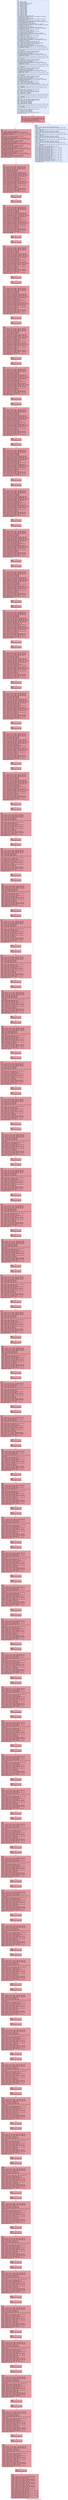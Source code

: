 digraph "CFG for 'md5_process_block' function" {
	label="CFG for 'md5_process_block' function";

	Node0x7cdd10 [shape=record,color="#3d50c3ff", style=filled, fillcolor="#b9d0f970",label="{%3:\l  %4 = alloca i8*, align 8\l  %5 = alloca i64, align 8\l  %6 = alloca %struct.md5_ctx*, align 8\l  %7 = alloca [16 x i32], align 16\l  %8 = alloca i32*, align 8\l  %9 = alloca i64, align 8\l  %10 = alloca i32*, align 8\l  %11 = alloca i32, align 4\l  %12 = alloca i32, align 4\l  %13 = alloca i32, align 4\l  %14 = alloca i32, align 4\l  %15 = alloca i32, align 4\l  %16 = alloca i32*, align 8\l  %17 = alloca i32, align 4\l  %18 = alloca i32, align 4\l  %19 = alloca i32, align 4\l  %20 = alloca i32, align 4\l  store i8* %0, i8** %4, align 8, !tbaa !780\l  call void @llvm.dbg.declare(metadata i8** %4, metadata !758, metadata\l... !DIExpression()), !dbg !784\l  store i64 %1, i64* %5, align 8, !tbaa !785\l  call void @llvm.dbg.declare(metadata i64* %5, metadata !759, metadata\l... !DIExpression()), !dbg !787\l  store %struct.md5_ctx* %2, %struct.md5_ctx** %6, align 8, !tbaa !780\l  call void @llvm.dbg.declare(metadata %struct.md5_ctx** %6, metadata !760,\l... metadata !DIExpression()), !dbg !788\l  %21 = bitcast [16 x i32]* %7 to i8*, !dbg !789\l  call void @llvm.lifetime.start.p0i8(i64 64, i8* %21) #21, !dbg !789\l  call void @llvm.dbg.declare(metadata [16 x i32]* %7, metadata !761, metadata\l... !DIExpression()), !dbg !790\l  %22 = bitcast i32** %8 to i8*, !dbg !791\l  call void @llvm.lifetime.start.p0i8(i64 8, i8* %22) #21, !dbg !791\l  call void @llvm.dbg.declare(metadata i32** %8, metadata !763, metadata\l... !DIExpression()), !dbg !792\l  %23 = load i8*, i8** %4, align 8, !dbg !793, !tbaa !780\l  %24 = bitcast i8* %23 to i32*, !dbg !793\l  store i32* %24, i32** %8, align 8, !dbg !792, !tbaa !780\l  %25 = bitcast i64* %9 to i8*, !dbg !794\l  call void @llvm.lifetime.start.p0i8(i64 8, i8* %25) #21, !dbg !794\l  call void @llvm.dbg.declare(metadata i64* %9, metadata !766, metadata\l... !DIExpression()), !dbg !795\l  %26 = load i64, i64* %5, align 8, !dbg !796, !tbaa !785\l  %27 = udiv i64 %26, 4, !dbg !797\l  store i64 %27, i64* %9, align 8, !dbg !795, !tbaa !785\l  %28 = bitcast i32** %10 to i8*, !dbg !798\l  call void @llvm.lifetime.start.p0i8(i64 8, i8* %28) #21, !dbg !798\l  call void @llvm.dbg.declare(metadata i32** %10, metadata !767, metadata\l... !DIExpression()), !dbg !799\l  %29 = load i32*, i32** %8, align 8, !dbg !800, !tbaa !780\l  %30 = load i64, i64* %9, align 8, !dbg !801, !tbaa !785\l  %31 = getelementptr inbounds i32, i32* %29, i64 %30, !dbg !802\l  store i32* %31, i32** %10, align 8, !dbg !799, !tbaa !780\l  %32 = bitcast i32* %11 to i8*, !dbg !803\l  call void @llvm.lifetime.start.p0i8(i64 4, i8* %32) #21, !dbg !803\l  call void @llvm.dbg.declare(metadata i32* %11, metadata !768, metadata\l... !DIExpression()), !dbg !804\l  %33 = load %struct.md5_ctx*, %struct.md5_ctx** %6, align 8, !dbg !805, !tbaa\l... !780\l  %34 = getelementptr inbounds %struct.md5_ctx, %struct.md5_ctx* %33, i32 0,\l... i32 0, !dbg !806\l  %35 = load i32, i32* %34, align 4, !dbg !806, !tbaa !807\l  store i32 %35, i32* %11, align 4, !dbg !804, !tbaa !810\l  %36 = bitcast i32* %12 to i8*, !dbg !811\l  call void @llvm.lifetime.start.p0i8(i64 4, i8* %36) #21, !dbg !811\l  call void @llvm.dbg.declare(metadata i32* %12, metadata !769, metadata\l... !DIExpression()), !dbg !812\l  %37 = load %struct.md5_ctx*, %struct.md5_ctx** %6, align 8, !dbg !813, !tbaa\l... !780\l  %38 = getelementptr inbounds %struct.md5_ctx, %struct.md5_ctx* %37, i32 0,\l... i32 1, !dbg !814\l  %39 = load i32, i32* %38, align 4, !dbg !814, !tbaa !815\l  store i32 %39, i32* %12, align 4, !dbg !812, !tbaa !810\l  %40 = bitcast i32* %13 to i8*, !dbg !816\l  call void @llvm.lifetime.start.p0i8(i64 4, i8* %40) #21, !dbg !816\l  call void @llvm.dbg.declare(metadata i32* %13, metadata !770, metadata\l... !DIExpression()), !dbg !817\l  %41 = load %struct.md5_ctx*, %struct.md5_ctx** %6, align 8, !dbg !818, !tbaa\l... !780\l  %42 = getelementptr inbounds %struct.md5_ctx, %struct.md5_ctx* %41, i32 0,\l... i32 2, !dbg !819\l  %43 = load i32, i32* %42, align 4, !dbg !819, !tbaa !820\l  store i32 %43, i32* %13, align 4, !dbg !817, !tbaa !810\l  %44 = bitcast i32* %14 to i8*, !dbg !821\l  call void @llvm.lifetime.start.p0i8(i64 4, i8* %44) #21, !dbg !821\l  call void @llvm.dbg.declare(metadata i32* %14, metadata !771, metadata\l... !DIExpression()), !dbg !822\l  %45 = load %struct.md5_ctx*, %struct.md5_ctx** %6, align 8, !dbg !823, !tbaa\l... !780\l  %46 = getelementptr inbounds %struct.md5_ctx, %struct.md5_ctx* %45, i32 0,\l... i32 3, !dbg !824\l  %47 = load i32, i32* %46, align 4, !dbg !824, !tbaa !825\l  store i32 %47, i32* %14, align 4, !dbg !822, !tbaa !810\l  %48 = bitcast i32* %15 to i8*, !dbg !826\l  call void @llvm.lifetime.start.p0i8(i64 4, i8* %48) #21, !dbg !826\l  call void @llvm.dbg.declare(metadata i32* %15, metadata !772, metadata\l... !DIExpression()), !dbg !827\l  %49 = load i64, i64* %5, align 8, !dbg !828, !tbaa !785\l  %50 = trunc i64 %49 to i32, !dbg !828\l  store i32 %50, i32* %15, align 4, !dbg !827, !tbaa !810\l  %51 = load i32, i32* %15, align 4, !dbg !829, !tbaa !810\l  %52 = load %struct.md5_ctx*, %struct.md5_ctx** %6, align 8, !dbg !830, !tbaa\l... !780\l  %53 = getelementptr inbounds %struct.md5_ctx, %struct.md5_ctx* %52, i32 0,\l... i32 4, !dbg !831\l  %54 = getelementptr inbounds [2 x i32], [2 x i32]* %53, i64 0, i64 0, !dbg\l... !830\l  %55 = load i32, i32* %54, align 4, !dbg !832, !tbaa !810\l  %56 = add i32 %55, %51, !dbg !832\l  store i32 %56, i32* %54, align 4, !dbg !832, !tbaa !810\l  %57 = load i64, i64* %5, align 8, !dbg !833, !tbaa !785\l  %58 = lshr i64 %57, 31, !dbg !834\l  %59 = lshr i64 %58, 1, !dbg !835\l  %60 = load %struct.md5_ctx*, %struct.md5_ctx** %6, align 8, !dbg !836, !tbaa\l... !780\l  %61 = getelementptr inbounds %struct.md5_ctx, %struct.md5_ctx* %60, i32 0,\l... i32 4, !dbg !837\l  %62 = getelementptr inbounds [2 x i32], [2 x i32]* %61, i64 0, i64 0, !dbg\l... !836\l  %63 = load i32, i32* %62, align 4, !dbg !836, !tbaa !810\l  %64 = load i32, i32* %15, align 4, !dbg !838, !tbaa !810\l  %65 = icmp ult i32 %63, %64, !dbg !839\l  %66 = zext i1 %65 to i32, !dbg !839\l  %67 = sext i32 %66 to i64, !dbg !840\l  %68 = add i64 %59, %67, !dbg !841\l  %69 = load %struct.md5_ctx*, %struct.md5_ctx** %6, align 8, !dbg !842, !tbaa\l... !780\l  %70 = getelementptr inbounds %struct.md5_ctx, %struct.md5_ctx* %69, i32 0,\l... i32 4, !dbg !843\l  %71 = getelementptr inbounds [2 x i32], [2 x i32]* %70, i64 0, i64 1, !dbg\l... !842\l  %72 = load i32, i32* %71, align 4, !dbg !844, !tbaa !810\l  %73 = zext i32 %72 to i64, !dbg !844\l  %74 = add i64 %73, %68, !dbg !844\l  %75 = trunc i64 %74 to i32, !dbg !844\l  store i32 %75, i32* %71, align 4, !dbg !844, !tbaa !810\l  br label %76, !dbg !845\l}"];
	Node0x7cdd10 -> Node0x81cb30;
	Node0x81cb30 [shape=record,color="#b70d28ff", style=filled, fillcolor="#b70d2870",label="{%76:\l76:                                               \l  %77 = load i32*, i32** %8, align 8, !dbg !846, !tbaa !780\l  %78 = load i32*, i32** %10, align 8, !dbg !847, !tbaa !780\l  %79 = icmp ult i32* %77, %78, !dbg !848\l  br i1 %79, label %80, label %1660, !dbg !845\l|{<s0>T|<s1>F}}"];
	Node0x81cb30:s0 -> Node0x81cb80;
	Node0x81cb30:s1 -> Node0x8207d0;
	Node0x81cb80 [shape=record,color="#b70d28ff", style=filled, fillcolor="#bb1b2c70",label="{%80:\l80:                                               \l  %81 = bitcast i32** %16 to i8*, !dbg !849\l  call void @llvm.lifetime.start.p0i8(i64 8, i8* %81) #21, !dbg !849\l  call void @llvm.dbg.declare(metadata i32** %16, metadata !773, metadata\l... !DIExpression()), !dbg !850\l  %82 = getelementptr inbounds [16 x i32], [16 x i32]* %7, i64 0, i64 0, !dbg\l... !851\l  store i32* %82, i32** %16, align 8, !dbg !850, !tbaa !780\l  %83 = bitcast i32* %17 to i8*, !dbg !852\l  call void @llvm.lifetime.start.p0i8(i64 4, i8* %83) #21, !dbg !852\l  call void @llvm.dbg.declare(metadata i32* %17, metadata !776, metadata\l... !DIExpression()), !dbg !853\l  %84 = load i32, i32* %11, align 4, !dbg !854, !tbaa !810\l  store i32 %84, i32* %17, align 4, !dbg !853, !tbaa !810\l  %85 = bitcast i32* %18 to i8*, !dbg !855\l  call void @llvm.lifetime.start.p0i8(i64 4, i8* %85) #21, !dbg !855\l  call void @llvm.dbg.declare(metadata i32* %18, metadata !777, metadata\l... !DIExpression()), !dbg !856\l  %86 = load i32, i32* %12, align 4, !dbg !857, !tbaa !810\l  store i32 %86, i32* %18, align 4, !dbg !856, !tbaa !810\l  %87 = bitcast i32* %19 to i8*, !dbg !858\l  call void @llvm.lifetime.start.p0i8(i64 4, i8* %87) #21, !dbg !858\l  call void @llvm.dbg.declare(metadata i32* %19, metadata !778, metadata\l... !DIExpression()), !dbg !859\l  %88 = load i32, i32* %13, align 4, !dbg !860, !tbaa !810\l  store i32 %88, i32* %19, align 4, !dbg !859, !tbaa !810\l  %89 = bitcast i32* %20 to i8*, !dbg !861\l  call void @llvm.lifetime.start.p0i8(i64 4, i8* %89) #21, !dbg !861\l  call void @llvm.dbg.declare(metadata i32* %20, metadata !779, metadata\l... !DIExpression()), !dbg !862\l  %90 = load i32, i32* %14, align 4, !dbg !863, !tbaa !810\l  store i32 %90, i32* %20, align 4, !dbg !862, !tbaa !810\l  br label %91, !dbg !864\l}"];
	Node0x81cb80 -> Node0x81cbd0;
	Node0x81cbd0 [shape=record,color="#b70d28ff", style=filled, fillcolor="#bb1b2c70",label="{%91:\l91:                                               \l  %92 = load i32, i32* %14, align 4, !dbg !865, !tbaa !810\l  %93 = load i32, i32* %12, align 4, !dbg !865, !tbaa !810\l  %94 = load i32, i32* %13, align 4, !dbg !865, !tbaa !810\l  %95 = load i32, i32* %14, align 4, !dbg !865, !tbaa !810\l  %96 = xor i32 %94, %95, !dbg !865\l  %97 = and i32 %93, %96, !dbg !865\l  %98 = xor i32 %92, %97, !dbg !865\l  %99 = load i32*, i32** %8, align 8, !dbg !865, !tbaa !780\l  %100 = load i32, i32* %99, align 4, !dbg !865, !tbaa !810\l  %101 = load i32*, i32** %16, align 8, !dbg !865, !tbaa !780\l  %102 = getelementptr inbounds i32, i32* %101, i32 1, !dbg !865\l  store i32* %102, i32** %16, align 8, !dbg !865, !tbaa !780\l  store i32 %100, i32* %101, align 4, !dbg !865, !tbaa !810\l  %103 = add i32 %98, %100, !dbg !865\l  %104 = add i32 %103, -680876936, !dbg !865\l  %105 = load i32, i32* %11, align 4, !dbg !865, !tbaa !810\l  %106 = add i32 %105, %104, !dbg !865\l  store i32 %106, i32* %11, align 4, !dbg !865, !tbaa !810\l  %107 = load i32*, i32** %8, align 8, !dbg !865, !tbaa !780\l  %108 = getelementptr inbounds i32, i32* %107, i32 1, !dbg !865\l  store i32* %108, i32** %8, align 8, !dbg !865, !tbaa !780\l  %109 = load i32, i32* %11, align 4, !dbg !865, !tbaa !810\l  %110 = shl i32 %109, 7, !dbg !865\l  %111 = load i32, i32* %11, align 4, !dbg !865, !tbaa !810\l  %112 = lshr i32 %111, 25, !dbg !865\l  %113 = or i32 %110, %112, !dbg !865\l  store i32 %113, i32* %11, align 4, !dbg !865, !tbaa !810\l  %114 = load i32, i32* %12, align 4, !dbg !865, !tbaa !810\l  %115 = load i32, i32* %11, align 4, !dbg !865, !tbaa !810\l  %116 = add i32 %115, %114, !dbg !865\l  store i32 %116, i32* %11, align 4, !dbg !865, !tbaa !810\l  br label %117, !dbg !865\l}"];
	Node0x81cbd0 -> Node0x81cc20;
	Node0x81cc20 [shape=record,color="#b70d28ff", style=filled, fillcolor="#bb1b2c70",label="{%117:\l117:                                              \l  br label %118, !dbg !865\l}"];
	Node0x81cc20 -> Node0x81cc70;
	Node0x81cc70 [shape=record,color="#b70d28ff", style=filled, fillcolor="#bb1b2c70",label="{%118:\l118:                                              \l  br label %119, !dbg !867\l}"];
	Node0x81cc70 -> Node0x81ccc0;
	Node0x81ccc0 [shape=record,color="#b70d28ff", style=filled, fillcolor="#bb1b2c70",label="{%119:\l119:                                              \l  %120 = load i32, i32* %13, align 4, !dbg !868, !tbaa !810\l  %121 = load i32, i32* %11, align 4, !dbg !868, !tbaa !810\l  %122 = load i32, i32* %12, align 4, !dbg !868, !tbaa !810\l  %123 = load i32, i32* %13, align 4, !dbg !868, !tbaa !810\l  %124 = xor i32 %122, %123, !dbg !868\l  %125 = and i32 %121, %124, !dbg !868\l  %126 = xor i32 %120, %125, !dbg !868\l  %127 = load i32*, i32** %8, align 8, !dbg !868, !tbaa !780\l  %128 = load i32, i32* %127, align 4, !dbg !868, !tbaa !810\l  %129 = load i32*, i32** %16, align 8, !dbg !868, !tbaa !780\l  %130 = getelementptr inbounds i32, i32* %129, i32 1, !dbg !868\l  store i32* %130, i32** %16, align 8, !dbg !868, !tbaa !780\l  store i32 %128, i32* %129, align 4, !dbg !868, !tbaa !810\l  %131 = add i32 %126, %128, !dbg !868\l  %132 = add i32 %131, -389564586, !dbg !868\l  %133 = load i32, i32* %14, align 4, !dbg !868, !tbaa !810\l  %134 = add i32 %133, %132, !dbg !868\l  store i32 %134, i32* %14, align 4, !dbg !868, !tbaa !810\l  %135 = load i32*, i32** %8, align 8, !dbg !868, !tbaa !780\l  %136 = getelementptr inbounds i32, i32* %135, i32 1, !dbg !868\l  store i32* %136, i32** %8, align 8, !dbg !868, !tbaa !780\l  %137 = load i32, i32* %14, align 4, !dbg !868, !tbaa !810\l  %138 = shl i32 %137, 12, !dbg !868\l  %139 = load i32, i32* %14, align 4, !dbg !868, !tbaa !810\l  %140 = lshr i32 %139, 20, !dbg !868\l  %141 = or i32 %138, %140, !dbg !868\l  store i32 %141, i32* %14, align 4, !dbg !868, !tbaa !810\l  %142 = load i32, i32* %11, align 4, !dbg !868, !tbaa !810\l  %143 = load i32, i32* %14, align 4, !dbg !868, !tbaa !810\l  %144 = add i32 %143, %142, !dbg !868\l  store i32 %144, i32* %14, align 4, !dbg !868, !tbaa !810\l  br label %145, !dbg !868\l}"];
	Node0x81ccc0 -> Node0x81cd10;
	Node0x81cd10 [shape=record,color="#b70d28ff", style=filled, fillcolor="#bb1b2c70",label="{%145:\l145:                                              \l  br label %146, !dbg !868\l}"];
	Node0x81cd10 -> Node0x81cd60;
	Node0x81cd60 [shape=record,color="#b70d28ff", style=filled, fillcolor="#bb1b2c70",label="{%146:\l146:                                              \l  br label %147, !dbg !870\l}"];
	Node0x81cd60 -> Node0x81cdb0;
	Node0x81cdb0 [shape=record,color="#b70d28ff", style=filled, fillcolor="#bb1b2c70",label="{%147:\l147:                                              \l  %148 = load i32, i32* %12, align 4, !dbg !871, !tbaa !810\l  %149 = load i32, i32* %14, align 4, !dbg !871, !tbaa !810\l  %150 = load i32, i32* %11, align 4, !dbg !871, !tbaa !810\l  %151 = load i32, i32* %12, align 4, !dbg !871, !tbaa !810\l  %152 = xor i32 %150, %151, !dbg !871\l  %153 = and i32 %149, %152, !dbg !871\l  %154 = xor i32 %148, %153, !dbg !871\l  %155 = load i32*, i32** %8, align 8, !dbg !871, !tbaa !780\l  %156 = load i32, i32* %155, align 4, !dbg !871, !tbaa !810\l  %157 = load i32*, i32** %16, align 8, !dbg !871, !tbaa !780\l  %158 = getelementptr inbounds i32, i32* %157, i32 1, !dbg !871\l  store i32* %158, i32** %16, align 8, !dbg !871, !tbaa !780\l  store i32 %156, i32* %157, align 4, !dbg !871, !tbaa !810\l  %159 = add i32 %154, %156, !dbg !871\l  %160 = add i32 %159, 606105819, !dbg !871\l  %161 = load i32, i32* %13, align 4, !dbg !871, !tbaa !810\l  %162 = add i32 %161, %160, !dbg !871\l  store i32 %162, i32* %13, align 4, !dbg !871, !tbaa !810\l  %163 = load i32*, i32** %8, align 8, !dbg !871, !tbaa !780\l  %164 = getelementptr inbounds i32, i32* %163, i32 1, !dbg !871\l  store i32* %164, i32** %8, align 8, !dbg !871, !tbaa !780\l  %165 = load i32, i32* %13, align 4, !dbg !871, !tbaa !810\l  %166 = shl i32 %165, 17, !dbg !871\l  %167 = load i32, i32* %13, align 4, !dbg !871, !tbaa !810\l  %168 = lshr i32 %167, 15, !dbg !871\l  %169 = or i32 %166, %168, !dbg !871\l  store i32 %169, i32* %13, align 4, !dbg !871, !tbaa !810\l  %170 = load i32, i32* %14, align 4, !dbg !871, !tbaa !810\l  %171 = load i32, i32* %13, align 4, !dbg !871, !tbaa !810\l  %172 = add i32 %171, %170, !dbg !871\l  store i32 %172, i32* %13, align 4, !dbg !871, !tbaa !810\l  br label %173, !dbg !871\l}"];
	Node0x81cdb0 -> Node0x81ce00;
	Node0x81ce00 [shape=record,color="#b70d28ff", style=filled, fillcolor="#bb1b2c70",label="{%173:\l173:                                              \l  br label %174, !dbg !871\l}"];
	Node0x81ce00 -> Node0x81ce50;
	Node0x81ce50 [shape=record,color="#b70d28ff", style=filled, fillcolor="#bb1b2c70",label="{%174:\l174:                                              \l  br label %175, !dbg !873\l}"];
	Node0x81ce50 -> Node0x81cea0;
	Node0x81cea0 [shape=record,color="#b70d28ff", style=filled, fillcolor="#bb1b2c70",label="{%175:\l175:                                              \l  %176 = load i32, i32* %11, align 4, !dbg !874, !tbaa !810\l  %177 = load i32, i32* %13, align 4, !dbg !874, !tbaa !810\l  %178 = load i32, i32* %14, align 4, !dbg !874, !tbaa !810\l  %179 = load i32, i32* %11, align 4, !dbg !874, !tbaa !810\l  %180 = xor i32 %178, %179, !dbg !874\l  %181 = and i32 %177, %180, !dbg !874\l  %182 = xor i32 %176, %181, !dbg !874\l  %183 = load i32*, i32** %8, align 8, !dbg !874, !tbaa !780\l  %184 = load i32, i32* %183, align 4, !dbg !874, !tbaa !810\l  %185 = load i32*, i32** %16, align 8, !dbg !874, !tbaa !780\l  %186 = getelementptr inbounds i32, i32* %185, i32 1, !dbg !874\l  store i32* %186, i32** %16, align 8, !dbg !874, !tbaa !780\l  store i32 %184, i32* %185, align 4, !dbg !874, !tbaa !810\l  %187 = add i32 %182, %184, !dbg !874\l  %188 = add i32 %187, -1044525330, !dbg !874\l  %189 = load i32, i32* %12, align 4, !dbg !874, !tbaa !810\l  %190 = add i32 %189, %188, !dbg !874\l  store i32 %190, i32* %12, align 4, !dbg !874, !tbaa !810\l  %191 = load i32*, i32** %8, align 8, !dbg !874, !tbaa !780\l  %192 = getelementptr inbounds i32, i32* %191, i32 1, !dbg !874\l  store i32* %192, i32** %8, align 8, !dbg !874, !tbaa !780\l  %193 = load i32, i32* %12, align 4, !dbg !874, !tbaa !810\l  %194 = shl i32 %193, 22, !dbg !874\l  %195 = load i32, i32* %12, align 4, !dbg !874, !tbaa !810\l  %196 = lshr i32 %195, 10, !dbg !874\l  %197 = or i32 %194, %196, !dbg !874\l  store i32 %197, i32* %12, align 4, !dbg !874, !tbaa !810\l  %198 = load i32, i32* %13, align 4, !dbg !874, !tbaa !810\l  %199 = load i32, i32* %12, align 4, !dbg !874, !tbaa !810\l  %200 = add i32 %199, %198, !dbg !874\l  store i32 %200, i32* %12, align 4, !dbg !874, !tbaa !810\l  br label %201, !dbg !874\l}"];
	Node0x81cea0 -> Node0x81cef0;
	Node0x81cef0 [shape=record,color="#b70d28ff", style=filled, fillcolor="#bb1b2c70",label="{%201:\l201:                                              \l  br label %202, !dbg !874\l}"];
	Node0x81cef0 -> Node0x81cf40;
	Node0x81cf40 [shape=record,color="#b70d28ff", style=filled, fillcolor="#bb1b2c70",label="{%202:\l202:                                              \l  br label %203, !dbg !876\l}"];
	Node0x81cf40 -> Node0x81cf90;
	Node0x81cf90 [shape=record,color="#b70d28ff", style=filled, fillcolor="#bb1b2c70",label="{%203:\l203:                                              \l  %204 = load i32, i32* %14, align 4, !dbg !877, !tbaa !810\l  %205 = load i32, i32* %12, align 4, !dbg !877, !tbaa !810\l  %206 = load i32, i32* %13, align 4, !dbg !877, !tbaa !810\l  %207 = load i32, i32* %14, align 4, !dbg !877, !tbaa !810\l  %208 = xor i32 %206, %207, !dbg !877\l  %209 = and i32 %205, %208, !dbg !877\l  %210 = xor i32 %204, %209, !dbg !877\l  %211 = load i32*, i32** %8, align 8, !dbg !877, !tbaa !780\l  %212 = load i32, i32* %211, align 4, !dbg !877, !tbaa !810\l  %213 = load i32*, i32** %16, align 8, !dbg !877, !tbaa !780\l  %214 = getelementptr inbounds i32, i32* %213, i32 1, !dbg !877\l  store i32* %214, i32** %16, align 8, !dbg !877, !tbaa !780\l  store i32 %212, i32* %213, align 4, !dbg !877, !tbaa !810\l  %215 = add i32 %210, %212, !dbg !877\l  %216 = add i32 %215, -176418897, !dbg !877\l  %217 = load i32, i32* %11, align 4, !dbg !877, !tbaa !810\l  %218 = add i32 %217, %216, !dbg !877\l  store i32 %218, i32* %11, align 4, !dbg !877, !tbaa !810\l  %219 = load i32*, i32** %8, align 8, !dbg !877, !tbaa !780\l  %220 = getelementptr inbounds i32, i32* %219, i32 1, !dbg !877\l  store i32* %220, i32** %8, align 8, !dbg !877, !tbaa !780\l  %221 = load i32, i32* %11, align 4, !dbg !877, !tbaa !810\l  %222 = shl i32 %221, 7, !dbg !877\l  %223 = load i32, i32* %11, align 4, !dbg !877, !tbaa !810\l  %224 = lshr i32 %223, 25, !dbg !877\l  %225 = or i32 %222, %224, !dbg !877\l  store i32 %225, i32* %11, align 4, !dbg !877, !tbaa !810\l  %226 = load i32, i32* %12, align 4, !dbg !877, !tbaa !810\l  %227 = load i32, i32* %11, align 4, !dbg !877, !tbaa !810\l  %228 = add i32 %227, %226, !dbg !877\l  store i32 %228, i32* %11, align 4, !dbg !877, !tbaa !810\l  br label %229, !dbg !877\l}"];
	Node0x81cf90 -> Node0x81cfe0;
	Node0x81cfe0 [shape=record,color="#b70d28ff", style=filled, fillcolor="#bb1b2c70",label="{%229:\l229:                                              \l  br label %230, !dbg !877\l}"];
	Node0x81cfe0 -> Node0x81d030;
	Node0x81d030 [shape=record,color="#b70d28ff", style=filled, fillcolor="#bb1b2c70",label="{%230:\l230:                                              \l  br label %231, !dbg !879\l}"];
	Node0x81d030 -> Node0x81d080;
	Node0x81d080 [shape=record,color="#b70d28ff", style=filled, fillcolor="#bb1b2c70",label="{%231:\l231:                                              \l  %232 = load i32, i32* %13, align 4, !dbg !880, !tbaa !810\l  %233 = load i32, i32* %11, align 4, !dbg !880, !tbaa !810\l  %234 = load i32, i32* %12, align 4, !dbg !880, !tbaa !810\l  %235 = load i32, i32* %13, align 4, !dbg !880, !tbaa !810\l  %236 = xor i32 %234, %235, !dbg !880\l  %237 = and i32 %233, %236, !dbg !880\l  %238 = xor i32 %232, %237, !dbg !880\l  %239 = load i32*, i32** %8, align 8, !dbg !880, !tbaa !780\l  %240 = load i32, i32* %239, align 4, !dbg !880, !tbaa !810\l  %241 = load i32*, i32** %16, align 8, !dbg !880, !tbaa !780\l  %242 = getelementptr inbounds i32, i32* %241, i32 1, !dbg !880\l  store i32* %242, i32** %16, align 8, !dbg !880, !tbaa !780\l  store i32 %240, i32* %241, align 4, !dbg !880, !tbaa !810\l  %243 = add i32 %238, %240, !dbg !880\l  %244 = add i32 %243, 1200080426, !dbg !880\l  %245 = load i32, i32* %14, align 4, !dbg !880, !tbaa !810\l  %246 = add i32 %245, %244, !dbg !880\l  store i32 %246, i32* %14, align 4, !dbg !880, !tbaa !810\l  %247 = load i32*, i32** %8, align 8, !dbg !880, !tbaa !780\l  %248 = getelementptr inbounds i32, i32* %247, i32 1, !dbg !880\l  store i32* %248, i32** %8, align 8, !dbg !880, !tbaa !780\l  %249 = load i32, i32* %14, align 4, !dbg !880, !tbaa !810\l  %250 = shl i32 %249, 12, !dbg !880\l  %251 = load i32, i32* %14, align 4, !dbg !880, !tbaa !810\l  %252 = lshr i32 %251, 20, !dbg !880\l  %253 = or i32 %250, %252, !dbg !880\l  store i32 %253, i32* %14, align 4, !dbg !880, !tbaa !810\l  %254 = load i32, i32* %11, align 4, !dbg !880, !tbaa !810\l  %255 = load i32, i32* %14, align 4, !dbg !880, !tbaa !810\l  %256 = add i32 %255, %254, !dbg !880\l  store i32 %256, i32* %14, align 4, !dbg !880, !tbaa !810\l  br label %257, !dbg !880\l}"];
	Node0x81d080 -> Node0x81d0d0;
	Node0x81d0d0 [shape=record,color="#b70d28ff", style=filled, fillcolor="#bb1b2c70",label="{%257:\l257:                                              \l  br label %258, !dbg !880\l}"];
	Node0x81d0d0 -> Node0x81d120;
	Node0x81d120 [shape=record,color="#b70d28ff", style=filled, fillcolor="#bb1b2c70",label="{%258:\l258:                                              \l  br label %259, !dbg !882\l}"];
	Node0x81d120 -> Node0x81d170;
	Node0x81d170 [shape=record,color="#b70d28ff", style=filled, fillcolor="#bb1b2c70",label="{%259:\l259:                                              \l  %260 = load i32, i32* %12, align 4, !dbg !883, !tbaa !810\l  %261 = load i32, i32* %14, align 4, !dbg !883, !tbaa !810\l  %262 = load i32, i32* %11, align 4, !dbg !883, !tbaa !810\l  %263 = load i32, i32* %12, align 4, !dbg !883, !tbaa !810\l  %264 = xor i32 %262, %263, !dbg !883\l  %265 = and i32 %261, %264, !dbg !883\l  %266 = xor i32 %260, %265, !dbg !883\l  %267 = load i32*, i32** %8, align 8, !dbg !883, !tbaa !780\l  %268 = load i32, i32* %267, align 4, !dbg !883, !tbaa !810\l  %269 = load i32*, i32** %16, align 8, !dbg !883, !tbaa !780\l  %270 = getelementptr inbounds i32, i32* %269, i32 1, !dbg !883\l  store i32* %270, i32** %16, align 8, !dbg !883, !tbaa !780\l  store i32 %268, i32* %269, align 4, !dbg !883, !tbaa !810\l  %271 = add i32 %266, %268, !dbg !883\l  %272 = add i32 %271, -1473231341, !dbg !883\l  %273 = load i32, i32* %13, align 4, !dbg !883, !tbaa !810\l  %274 = add i32 %273, %272, !dbg !883\l  store i32 %274, i32* %13, align 4, !dbg !883, !tbaa !810\l  %275 = load i32*, i32** %8, align 8, !dbg !883, !tbaa !780\l  %276 = getelementptr inbounds i32, i32* %275, i32 1, !dbg !883\l  store i32* %276, i32** %8, align 8, !dbg !883, !tbaa !780\l  %277 = load i32, i32* %13, align 4, !dbg !883, !tbaa !810\l  %278 = shl i32 %277, 17, !dbg !883\l  %279 = load i32, i32* %13, align 4, !dbg !883, !tbaa !810\l  %280 = lshr i32 %279, 15, !dbg !883\l  %281 = or i32 %278, %280, !dbg !883\l  store i32 %281, i32* %13, align 4, !dbg !883, !tbaa !810\l  %282 = load i32, i32* %14, align 4, !dbg !883, !tbaa !810\l  %283 = load i32, i32* %13, align 4, !dbg !883, !tbaa !810\l  %284 = add i32 %283, %282, !dbg !883\l  store i32 %284, i32* %13, align 4, !dbg !883, !tbaa !810\l  br label %285, !dbg !883\l}"];
	Node0x81d170 -> Node0x81d1c0;
	Node0x81d1c0 [shape=record,color="#b70d28ff", style=filled, fillcolor="#bb1b2c70",label="{%285:\l285:                                              \l  br label %286, !dbg !883\l}"];
	Node0x81d1c0 -> Node0x81d210;
	Node0x81d210 [shape=record,color="#b70d28ff", style=filled, fillcolor="#bb1b2c70",label="{%286:\l286:                                              \l  br label %287, !dbg !885\l}"];
	Node0x81d210 -> Node0x81d260;
	Node0x81d260 [shape=record,color="#b70d28ff", style=filled, fillcolor="#bb1b2c70",label="{%287:\l287:                                              \l  %288 = load i32, i32* %11, align 4, !dbg !886, !tbaa !810\l  %289 = load i32, i32* %13, align 4, !dbg !886, !tbaa !810\l  %290 = load i32, i32* %14, align 4, !dbg !886, !tbaa !810\l  %291 = load i32, i32* %11, align 4, !dbg !886, !tbaa !810\l  %292 = xor i32 %290, %291, !dbg !886\l  %293 = and i32 %289, %292, !dbg !886\l  %294 = xor i32 %288, %293, !dbg !886\l  %295 = load i32*, i32** %8, align 8, !dbg !886, !tbaa !780\l  %296 = load i32, i32* %295, align 4, !dbg !886, !tbaa !810\l  %297 = load i32*, i32** %16, align 8, !dbg !886, !tbaa !780\l  %298 = getelementptr inbounds i32, i32* %297, i32 1, !dbg !886\l  store i32* %298, i32** %16, align 8, !dbg !886, !tbaa !780\l  store i32 %296, i32* %297, align 4, !dbg !886, !tbaa !810\l  %299 = add i32 %294, %296, !dbg !886\l  %300 = add i32 %299, -45705983, !dbg !886\l  %301 = load i32, i32* %12, align 4, !dbg !886, !tbaa !810\l  %302 = add i32 %301, %300, !dbg !886\l  store i32 %302, i32* %12, align 4, !dbg !886, !tbaa !810\l  %303 = load i32*, i32** %8, align 8, !dbg !886, !tbaa !780\l  %304 = getelementptr inbounds i32, i32* %303, i32 1, !dbg !886\l  store i32* %304, i32** %8, align 8, !dbg !886, !tbaa !780\l  %305 = load i32, i32* %12, align 4, !dbg !886, !tbaa !810\l  %306 = shl i32 %305, 22, !dbg !886\l  %307 = load i32, i32* %12, align 4, !dbg !886, !tbaa !810\l  %308 = lshr i32 %307, 10, !dbg !886\l  %309 = or i32 %306, %308, !dbg !886\l  store i32 %309, i32* %12, align 4, !dbg !886, !tbaa !810\l  %310 = load i32, i32* %13, align 4, !dbg !886, !tbaa !810\l  %311 = load i32, i32* %12, align 4, !dbg !886, !tbaa !810\l  %312 = add i32 %311, %310, !dbg !886\l  store i32 %312, i32* %12, align 4, !dbg !886, !tbaa !810\l  br label %313, !dbg !886\l}"];
	Node0x81d260 -> Node0x81d2b0;
	Node0x81d2b0 [shape=record,color="#b70d28ff", style=filled, fillcolor="#bb1b2c70",label="{%313:\l313:                                              \l  br label %314, !dbg !886\l}"];
	Node0x81d2b0 -> Node0x81d300;
	Node0x81d300 [shape=record,color="#b70d28ff", style=filled, fillcolor="#bb1b2c70",label="{%314:\l314:                                              \l  br label %315, !dbg !888\l}"];
	Node0x81d300 -> Node0x81d350;
	Node0x81d350 [shape=record,color="#b70d28ff", style=filled, fillcolor="#bb1b2c70",label="{%315:\l315:                                              \l  %316 = load i32, i32* %14, align 4, !dbg !889, !tbaa !810\l  %317 = load i32, i32* %12, align 4, !dbg !889, !tbaa !810\l  %318 = load i32, i32* %13, align 4, !dbg !889, !tbaa !810\l  %319 = load i32, i32* %14, align 4, !dbg !889, !tbaa !810\l  %320 = xor i32 %318, %319, !dbg !889\l  %321 = and i32 %317, %320, !dbg !889\l  %322 = xor i32 %316, %321, !dbg !889\l  %323 = load i32*, i32** %8, align 8, !dbg !889, !tbaa !780\l  %324 = load i32, i32* %323, align 4, !dbg !889, !tbaa !810\l  %325 = load i32*, i32** %16, align 8, !dbg !889, !tbaa !780\l  %326 = getelementptr inbounds i32, i32* %325, i32 1, !dbg !889\l  store i32* %326, i32** %16, align 8, !dbg !889, !tbaa !780\l  store i32 %324, i32* %325, align 4, !dbg !889, !tbaa !810\l  %327 = add i32 %322, %324, !dbg !889\l  %328 = add i32 %327, 1770035416, !dbg !889\l  %329 = load i32, i32* %11, align 4, !dbg !889, !tbaa !810\l  %330 = add i32 %329, %328, !dbg !889\l  store i32 %330, i32* %11, align 4, !dbg !889, !tbaa !810\l  %331 = load i32*, i32** %8, align 8, !dbg !889, !tbaa !780\l  %332 = getelementptr inbounds i32, i32* %331, i32 1, !dbg !889\l  store i32* %332, i32** %8, align 8, !dbg !889, !tbaa !780\l  %333 = load i32, i32* %11, align 4, !dbg !889, !tbaa !810\l  %334 = shl i32 %333, 7, !dbg !889\l  %335 = load i32, i32* %11, align 4, !dbg !889, !tbaa !810\l  %336 = lshr i32 %335, 25, !dbg !889\l  %337 = or i32 %334, %336, !dbg !889\l  store i32 %337, i32* %11, align 4, !dbg !889, !tbaa !810\l  %338 = load i32, i32* %12, align 4, !dbg !889, !tbaa !810\l  %339 = load i32, i32* %11, align 4, !dbg !889, !tbaa !810\l  %340 = add i32 %339, %338, !dbg !889\l  store i32 %340, i32* %11, align 4, !dbg !889, !tbaa !810\l  br label %341, !dbg !889\l}"];
	Node0x81d350 -> Node0x81d3a0;
	Node0x81d3a0 [shape=record,color="#b70d28ff", style=filled, fillcolor="#bb1b2c70",label="{%341:\l341:                                              \l  br label %342, !dbg !889\l}"];
	Node0x81d3a0 -> Node0x81d3f0;
	Node0x81d3f0 [shape=record,color="#b70d28ff", style=filled, fillcolor="#bb1b2c70",label="{%342:\l342:                                              \l  br label %343, !dbg !891\l}"];
	Node0x81d3f0 -> Node0x81d440;
	Node0x81d440 [shape=record,color="#b70d28ff", style=filled, fillcolor="#bb1b2c70",label="{%343:\l343:                                              \l  %344 = load i32, i32* %13, align 4, !dbg !892, !tbaa !810\l  %345 = load i32, i32* %11, align 4, !dbg !892, !tbaa !810\l  %346 = load i32, i32* %12, align 4, !dbg !892, !tbaa !810\l  %347 = load i32, i32* %13, align 4, !dbg !892, !tbaa !810\l  %348 = xor i32 %346, %347, !dbg !892\l  %349 = and i32 %345, %348, !dbg !892\l  %350 = xor i32 %344, %349, !dbg !892\l  %351 = load i32*, i32** %8, align 8, !dbg !892, !tbaa !780\l  %352 = load i32, i32* %351, align 4, !dbg !892, !tbaa !810\l  %353 = load i32*, i32** %16, align 8, !dbg !892, !tbaa !780\l  %354 = getelementptr inbounds i32, i32* %353, i32 1, !dbg !892\l  store i32* %354, i32** %16, align 8, !dbg !892, !tbaa !780\l  store i32 %352, i32* %353, align 4, !dbg !892, !tbaa !810\l  %355 = add i32 %350, %352, !dbg !892\l  %356 = add i32 %355, -1958414417, !dbg !892\l  %357 = load i32, i32* %14, align 4, !dbg !892, !tbaa !810\l  %358 = add i32 %357, %356, !dbg !892\l  store i32 %358, i32* %14, align 4, !dbg !892, !tbaa !810\l  %359 = load i32*, i32** %8, align 8, !dbg !892, !tbaa !780\l  %360 = getelementptr inbounds i32, i32* %359, i32 1, !dbg !892\l  store i32* %360, i32** %8, align 8, !dbg !892, !tbaa !780\l  %361 = load i32, i32* %14, align 4, !dbg !892, !tbaa !810\l  %362 = shl i32 %361, 12, !dbg !892\l  %363 = load i32, i32* %14, align 4, !dbg !892, !tbaa !810\l  %364 = lshr i32 %363, 20, !dbg !892\l  %365 = or i32 %362, %364, !dbg !892\l  store i32 %365, i32* %14, align 4, !dbg !892, !tbaa !810\l  %366 = load i32, i32* %11, align 4, !dbg !892, !tbaa !810\l  %367 = load i32, i32* %14, align 4, !dbg !892, !tbaa !810\l  %368 = add i32 %367, %366, !dbg !892\l  store i32 %368, i32* %14, align 4, !dbg !892, !tbaa !810\l  br label %369, !dbg !892\l}"];
	Node0x81d440 -> Node0x81d490;
	Node0x81d490 [shape=record,color="#b70d28ff", style=filled, fillcolor="#bb1b2c70",label="{%369:\l369:                                              \l  br label %370, !dbg !892\l}"];
	Node0x81d490 -> Node0x81d4e0;
	Node0x81d4e0 [shape=record,color="#b70d28ff", style=filled, fillcolor="#bb1b2c70",label="{%370:\l370:                                              \l  br label %371, !dbg !894\l}"];
	Node0x81d4e0 -> Node0x81d530;
	Node0x81d530 [shape=record,color="#b70d28ff", style=filled, fillcolor="#bb1b2c70",label="{%371:\l371:                                              \l  %372 = load i32, i32* %12, align 4, !dbg !895, !tbaa !810\l  %373 = load i32, i32* %14, align 4, !dbg !895, !tbaa !810\l  %374 = load i32, i32* %11, align 4, !dbg !895, !tbaa !810\l  %375 = load i32, i32* %12, align 4, !dbg !895, !tbaa !810\l  %376 = xor i32 %374, %375, !dbg !895\l  %377 = and i32 %373, %376, !dbg !895\l  %378 = xor i32 %372, %377, !dbg !895\l  %379 = load i32*, i32** %8, align 8, !dbg !895, !tbaa !780\l  %380 = load i32, i32* %379, align 4, !dbg !895, !tbaa !810\l  %381 = load i32*, i32** %16, align 8, !dbg !895, !tbaa !780\l  %382 = getelementptr inbounds i32, i32* %381, i32 1, !dbg !895\l  store i32* %382, i32** %16, align 8, !dbg !895, !tbaa !780\l  store i32 %380, i32* %381, align 4, !dbg !895, !tbaa !810\l  %383 = add i32 %378, %380, !dbg !895\l  %384 = add i32 %383, -42063, !dbg !895\l  %385 = load i32, i32* %13, align 4, !dbg !895, !tbaa !810\l  %386 = add i32 %385, %384, !dbg !895\l  store i32 %386, i32* %13, align 4, !dbg !895, !tbaa !810\l  %387 = load i32*, i32** %8, align 8, !dbg !895, !tbaa !780\l  %388 = getelementptr inbounds i32, i32* %387, i32 1, !dbg !895\l  store i32* %388, i32** %8, align 8, !dbg !895, !tbaa !780\l  %389 = load i32, i32* %13, align 4, !dbg !895, !tbaa !810\l  %390 = shl i32 %389, 17, !dbg !895\l  %391 = load i32, i32* %13, align 4, !dbg !895, !tbaa !810\l  %392 = lshr i32 %391, 15, !dbg !895\l  %393 = or i32 %390, %392, !dbg !895\l  store i32 %393, i32* %13, align 4, !dbg !895, !tbaa !810\l  %394 = load i32, i32* %14, align 4, !dbg !895, !tbaa !810\l  %395 = load i32, i32* %13, align 4, !dbg !895, !tbaa !810\l  %396 = add i32 %395, %394, !dbg !895\l  store i32 %396, i32* %13, align 4, !dbg !895, !tbaa !810\l  br label %397, !dbg !895\l}"];
	Node0x81d530 -> Node0x81d580;
	Node0x81d580 [shape=record,color="#b70d28ff", style=filled, fillcolor="#bb1b2c70",label="{%397:\l397:                                              \l  br label %398, !dbg !895\l}"];
	Node0x81d580 -> Node0x81d5d0;
	Node0x81d5d0 [shape=record,color="#b70d28ff", style=filled, fillcolor="#bb1b2c70",label="{%398:\l398:                                              \l  br label %399, !dbg !897\l}"];
	Node0x81d5d0 -> Node0x81d620;
	Node0x81d620 [shape=record,color="#b70d28ff", style=filled, fillcolor="#bb1b2c70",label="{%399:\l399:                                              \l  %400 = load i32, i32* %11, align 4, !dbg !898, !tbaa !810\l  %401 = load i32, i32* %13, align 4, !dbg !898, !tbaa !810\l  %402 = load i32, i32* %14, align 4, !dbg !898, !tbaa !810\l  %403 = load i32, i32* %11, align 4, !dbg !898, !tbaa !810\l  %404 = xor i32 %402, %403, !dbg !898\l  %405 = and i32 %401, %404, !dbg !898\l  %406 = xor i32 %400, %405, !dbg !898\l  %407 = load i32*, i32** %8, align 8, !dbg !898, !tbaa !780\l  %408 = load i32, i32* %407, align 4, !dbg !898, !tbaa !810\l  %409 = load i32*, i32** %16, align 8, !dbg !898, !tbaa !780\l  %410 = getelementptr inbounds i32, i32* %409, i32 1, !dbg !898\l  store i32* %410, i32** %16, align 8, !dbg !898, !tbaa !780\l  store i32 %408, i32* %409, align 4, !dbg !898, !tbaa !810\l  %411 = add i32 %406, %408, !dbg !898\l  %412 = add i32 %411, -1990404162, !dbg !898\l  %413 = load i32, i32* %12, align 4, !dbg !898, !tbaa !810\l  %414 = add i32 %413, %412, !dbg !898\l  store i32 %414, i32* %12, align 4, !dbg !898, !tbaa !810\l  %415 = load i32*, i32** %8, align 8, !dbg !898, !tbaa !780\l  %416 = getelementptr inbounds i32, i32* %415, i32 1, !dbg !898\l  store i32* %416, i32** %8, align 8, !dbg !898, !tbaa !780\l  %417 = load i32, i32* %12, align 4, !dbg !898, !tbaa !810\l  %418 = shl i32 %417, 22, !dbg !898\l  %419 = load i32, i32* %12, align 4, !dbg !898, !tbaa !810\l  %420 = lshr i32 %419, 10, !dbg !898\l  %421 = or i32 %418, %420, !dbg !898\l  store i32 %421, i32* %12, align 4, !dbg !898, !tbaa !810\l  %422 = load i32, i32* %13, align 4, !dbg !898, !tbaa !810\l  %423 = load i32, i32* %12, align 4, !dbg !898, !tbaa !810\l  %424 = add i32 %423, %422, !dbg !898\l  store i32 %424, i32* %12, align 4, !dbg !898, !tbaa !810\l  br label %425, !dbg !898\l}"];
	Node0x81d620 -> Node0x81d670;
	Node0x81d670 [shape=record,color="#b70d28ff", style=filled, fillcolor="#bb1b2c70",label="{%425:\l425:                                              \l  br label %426, !dbg !898\l}"];
	Node0x81d670 -> Node0x81d6c0;
	Node0x81d6c0 [shape=record,color="#b70d28ff", style=filled, fillcolor="#bb1b2c70",label="{%426:\l426:                                              \l  br label %427, !dbg !900\l}"];
	Node0x81d6c0 -> Node0x81d710;
	Node0x81d710 [shape=record,color="#b70d28ff", style=filled, fillcolor="#bb1b2c70",label="{%427:\l427:                                              \l  %428 = load i32, i32* %14, align 4, !dbg !901, !tbaa !810\l  %429 = load i32, i32* %12, align 4, !dbg !901, !tbaa !810\l  %430 = load i32, i32* %13, align 4, !dbg !901, !tbaa !810\l  %431 = load i32, i32* %14, align 4, !dbg !901, !tbaa !810\l  %432 = xor i32 %430, %431, !dbg !901\l  %433 = and i32 %429, %432, !dbg !901\l  %434 = xor i32 %428, %433, !dbg !901\l  %435 = load i32*, i32** %8, align 8, !dbg !901, !tbaa !780\l  %436 = load i32, i32* %435, align 4, !dbg !901, !tbaa !810\l  %437 = load i32*, i32** %16, align 8, !dbg !901, !tbaa !780\l  %438 = getelementptr inbounds i32, i32* %437, i32 1, !dbg !901\l  store i32* %438, i32** %16, align 8, !dbg !901, !tbaa !780\l  store i32 %436, i32* %437, align 4, !dbg !901, !tbaa !810\l  %439 = add i32 %434, %436, !dbg !901\l  %440 = add i32 %439, 1804603682, !dbg !901\l  %441 = load i32, i32* %11, align 4, !dbg !901, !tbaa !810\l  %442 = add i32 %441, %440, !dbg !901\l  store i32 %442, i32* %11, align 4, !dbg !901, !tbaa !810\l  %443 = load i32*, i32** %8, align 8, !dbg !901, !tbaa !780\l  %444 = getelementptr inbounds i32, i32* %443, i32 1, !dbg !901\l  store i32* %444, i32** %8, align 8, !dbg !901, !tbaa !780\l  %445 = load i32, i32* %11, align 4, !dbg !901, !tbaa !810\l  %446 = shl i32 %445, 7, !dbg !901\l  %447 = load i32, i32* %11, align 4, !dbg !901, !tbaa !810\l  %448 = lshr i32 %447, 25, !dbg !901\l  %449 = or i32 %446, %448, !dbg !901\l  store i32 %449, i32* %11, align 4, !dbg !901, !tbaa !810\l  %450 = load i32, i32* %12, align 4, !dbg !901, !tbaa !810\l  %451 = load i32, i32* %11, align 4, !dbg !901, !tbaa !810\l  %452 = add i32 %451, %450, !dbg !901\l  store i32 %452, i32* %11, align 4, !dbg !901, !tbaa !810\l  br label %453, !dbg !901\l}"];
	Node0x81d710 -> Node0x81d760;
	Node0x81d760 [shape=record,color="#b70d28ff", style=filled, fillcolor="#bb1b2c70",label="{%453:\l453:                                              \l  br label %454, !dbg !901\l}"];
	Node0x81d760 -> Node0x81d7b0;
	Node0x81d7b0 [shape=record,color="#b70d28ff", style=filled, fillcolor="#bb1b2c70",label="{%454:\l454:                                              \l  br label %455, !dbg !903\l}"];
	Node0x81d7b0 -> Node0x81d800;
	Node0x81d800 [shape=record,color="#b70d28ff", style=filled, fillcolor="#bb1b2c70",label="{%455:\l455:                                              \l  %456 = load i32, i32* %13, align 4, !dbg !904, !tbaa !810\l  %457 = load i32, i32* %11, align 4, !dbg !904, !tbaa !810\l  %458 = load i32, i32* %12, align 4, !dbg !904, !tbaa !810\l  %459 = load i32, i32* %13, align 4, !dbg !904, !tbaa !810\l  %460 = xor i32 %458, %459, !dbg !904\l  %461 = and i32 %457, %460, !dbg !904\l  %462 = xor i32 %456, %461, !dbg !904\l  %463 = load i32*, i32** %8, align 8, !dbg !904, !tbaa !780\l  %464 = load i32, i32* %463, align 4, !dbg !904, !tbaa !810\l  %465 = load i32*, i32** %16, align 8, !dbg !904, !tbaa !780\l  %466 = getelementptr inbounds i32, i32* %465, i32 1, !dbg !904\l  store i32* %466, i32** %16, align 8, !dbg !904, !tbaa !780\l  store i32 %464, i32* %465, align 4, !dbg !904, !tbaa !810\l  %467 = add i32 %462, %464, !dbg !904\l  %468 = add i32 %467, -40341101, !dbg !904\l  %469 = load i32, i32* %14, align 4, !dbg !904, !tbaa !810\l  %470 = add i32 %469, %468, !dbg !904\l  store i32 %470, i32* %14, align 4, !dbg !904, !tbaa !810\l  %471 = load i32*, i32** %8, align 8, !dbg !904, !tbaa !780\l  %472 = getelementptr inbounds i32, i32* %471, i32 1, !dbg !904\l  store i32* %472, i32** %8, align 8, !dbg !904, !tbaa !780\l  %473 = load i32, i32* %14, align 4, !dbg !904, !tbaa !810\l  %474 = shl i32 %473, 12, !dbg !904\l  %475 = load i32, i32* %14, align 4, !dbg !904, !tbaa !810\l  %476 = lshr i32 %475, 20, !dbg !904\l  %477 = or i32 %474, %476, !dbg !904\l  store i32 %477, i32* %14, align 4, !dbg !904, !tbaa !810\l  %478 = load i32, i32* %11, align 4, !dbg !904, !tbaa !810\l  %479 = load i32, i32* %14, align 4, !dbg !904, !tbaa !810\l  %480 = add i32 %479, %478, !dbg !904\l  store i32 %480, i32* %14, align 4, !dbg !904, !tbaa !810\l  br label %481, !dbg !904\l}"];
	Node0x81d800 -> Node0x81d850;
	Node0x81d850 [shape=record,color="#b70d28ff", style=filled, fillcolor="#bb1b2c70",label="{%481:\l481:                                              \l  br label %482, !dbg !904\l}"];
	Node0x81d850 -> Node0x81d8a0;
	Node0x81d8a0 [shape=record,color="#b70d28ff", style=filled, fillcolor="#bb1b2c70",label="{%482:\l482:                                              \l  br label %483, !dbg !906\l}"];
	Node0x81d8a0 -> Node0x81d8f0;
	Node0x81d8f0 [shape=record,color="#b70d28ff", style=filled, fillcolor="#bb1b2c70",label="{%483:\l483:                                              \l  %484 = load i32, i32* %12, align 4, !dbg !907, !tbaa !810\l  %485 = load i32, i32* %14, align 4, !dbg !907, !tbaa !810\l  %486 = load i32, i32* %11, align 4, !dbg !907, !tbaa !810\l  %487 = load i32, i32* %12, align 4, !dbg !907, !tbaa !810\l  %488 = xor i32 %486, %487, !dbg !907\l  %489 = and i32 %485, %488, !dbg !907\l  %490 = xor i32 %484, %489, !dbg !907\l  %491 = load i32*, i32** %8, align 8, !dbg !907, !tbaa !780\l  %492 = load i32, i32* %491, align 4, !dbg !907, !tbaa !810\l  %493 = load i32*, i32** %16, align 8, !dbg !907, !tbaa !780\l  %494 = getelementptr inbounds i32, i32* %493, i32 1, !dbg !907\l  store i32* %494, i32** %16, align 8, !dbg !907, !tbaa !780\l  store i32 %492, i32* %493, align 4, !dbg !907, !tbaa !810\l  %495 = add i32 %490, %492, !dbg !907\l  %496 = add i32 %495, -1502002290, !dbg !907\l  %497 = load i32, i32* %13, align 4, !dbg !907, !tbaa !810\l  %498 = add i32 %497, %496, !dbg !907\l  store i32 %498, i32* %13, align 4, !dbg !907, !tbaa !810\l  %499 = load i32*, i32** %8, align 8, !dbg !907, !tbaa !780\l  %500 = getelementptr inbounds i32, i32* %499, i32 1, !dbg !907\l  store i32* %500, i32** %8, align 8, !dbg !907, !tbaa !780\l  %501 = load i32, i32* %13, align 4, !dbg !907, !tbaa !810\l  %502 = shl i32 %501, 17, !dbg !907\l  %503 = load i32, i32* %13, align 4, !dbg !907, !tbaa !810\l  %504 = lshr i32 %503, 15, !dbg !907\l  %505 = or i32 %502, %504, !dbg !907\l  store i32 %505, i32* %13, align 4, !dbg !907, !tbaa !810\l  %506 = load i32, i32* %14, align 4, !dbg !907, !tbaa !810\l  %507 = load i32, i32* %13, align 4, !dbg !907, !tbaa !810\l  %508 = add i32 %507, %506, !dbg !907\l  store i32 %508, i32* %13, align 4, !dbg !907, !tbaa !810\l  br label %509, !dbg !907\l}"];
	Node0x81d8f0 -> Node0x81d940;
	Node0x81d940 [shape=record,color="#b70d28ff", style=filled, fillcolor="#bb1b2c70",label="{%509:\l509:                                              \l  br label %510, !dbg !907\l}"];
	Node0x81d940 -> Node0x81d990;
	Node0x81d990 [shape=record,color="#b70d28ff", style=filled, fillcolor="#bb1b2c70",label="{%510:\l510:                                              \l  br label %511, !dbg !909\l}"];
	Node0x81d990 -> Node0x81d9e0;
	Node0x81d9e0 [shape=record,color="#b70d28ff", style=filled, fillcolor="#bb1b2c70",label="{%511:\l511:                                              \l  %512 = load i32, i32* %11, align 4, !dbg !910, !tbaa !810\l  %513 = load i32, i32* %13, align 4, !dbg !910, !tbaa !810\l  %514 = load i32, i32* %14, align 4, !dbg !910, !tbaa !810\l  %515 = load i32, i32* %11, align 4, !dbg !910, !tbaa !810\l  %516 = xor i32 %514, %515, !dbg !910\l  %517 = and i32 %513, %516, !dbg !910\l  %518 = xor i32 %512, %517, !dbg !910\l  %519 = load i32*, i32** %8, align 8, !dbg !910, !tbaa !780\l  %520 = load i32, i32* %519, align 4, !dbg !910, !tbaa !810\l  %521 = load i32*, i32** %16, align 8, !dbg !910, !tbaa !780\l  %522 = getelementptr inbounds i32, i32* %521, i32 1, !dbg !910\l  store i32* %522, i32** %16, align 8, !dbg !910, !tbaa !780\l  store i32 %520, i32* %521, align 4, !dbg !910, !tbaa !810\l  %523 = add i32 %518, %520, !dbg !910\l  %524 = add i32 %523, 1236535329, !dbg !910\l  %525 = load i32, i32* %12, align 4, !dbg !910, !tbaa !810\l  %526 = add i32 %525, %524, !dbg !910\l  store i32 %526, i32* %12, align 4, !dbg !910, !tbaa !810\l  %527 = load i32*, i32** %8, align 8, !dbg !910, !tbaa !780\l  %528 = getelementptr inbounds i32, i32* %527, i32 1, !dbg !910\l  store i32* %528, i32** %8, align 8, !dbg !910, !tbaa !780\l  %529 = load i32, i32* %12, align 4, !dbg !910, !tbaa !810\l  %530 = shl i32 %529, 22, !dbg !910\l  %531 = load i32, i32* %12, align 4, !dbg !910, !tbaa !810\l  %532 = lshr i32 %531, 10, !dbg !910\l  %533 = or i32 %530, %532, !dbg !910\l  store i32 %533, i32* %12, align 4, !dbg !910, !tbaa !810\l  %534 = load i32, i32* %13, align 4, !dbg !910, !tbaa !810\l  %535 = load i32, i32* %12, align 4, !dbg !910, !tbaa !810\l  %536 = add i32 %535, %534, !dbg !910\l  store i32 %536, i32* %12, align 4, !dbg !910, !tbaa !810\l  br label %537, !dbg !910\l}"];
	Node0x81d9e0 -> Node0x81da30;
	Node0x81da30 [shape=record,color="#b70d28ff", style=filled, fillcolor="#bb1b2c70",label="{%537:\l537:                                              \l  br label %538, !dbg !910\l}"];
	Node0x81da30 -> Node0x81da80;
	Node0x81da80 [shape=record,color="#b70d28ff", style=filled, fillcolor="#bb1b2c70",label="{%538:\l538:                                              \l  br label %539, !dbg !912\l}"];
	Node0x81da80 -> Node0x81dad0;
	Node0x81dad0 [shape=record,color="#b70d28ff", style=filled, fillcolor="#bb1b2c70",label="{%539:\l539:                                              \l  %540 = load i32, i32* %13, align 4, !dbg !913, !tbaa !810\l  %541 = load i32, i32* %14, align 4, !dbg !913, !tbaa !810\l  %542 = load i32, i32* %12, align 4, !dbg !913, !tbaa !810\l  %543 = load i32, i32* %13, align 4, !dbg !913, !tbaa !810\l  %544 = xor i32 %542, %543, !dbg !913\l  %545 = and i32 %541, %544, !dbg !913\l  %546 = xor i32 %540, %545, !dbg !913\l  %547 = getelementptr inbounds [16 x i32], [16 x i32]* %7, i64 0, i64 1, !dbg\l... !913\l  %548 = load i32, i32* %547, align 4, !dbg !913, !tbaa !810\l  %549 = add i32 %546, %548, !dbg !913\l  %550 = add i32 %549, -165796510, !dbg !913\l  %551 = load i32, i32* %11, align 4, !dbg !913, !tbaa !810\l  %552 = add i32 %551, %550, !dbg !913\l  store i32 %552, i32* %11, align 4, !dbg !913, !tbaa !810\l  %553 = load i32, i32* %11, align 4, !dbg !913, !tbaa !810\l  %554 = shl i32 %553, 5, !dbg !913\l  %555 = load i32, i32* %11, align 4, !dbg !913, !tbaa !810\l  %556 = lshr i32 %555, 27, !dbg !913\l  %557 = or i32 %554, %556, !dbg !913\l  store i32 %557, i32* %11, align 4, !dbg !913, !tbaa !810\l  %558 = load i32, i32* %12, align 4, !dbg !913, !tbaa !810\l  %559 = load i32, i32* %11, align 4, !dbg !913, !tbaa !810\l  %560 = add i32 %559, %558, !dbg !913\l  store i32 %560, i32* %11, align 4, !dbg !913, !tbaa !810\l  br label %561, !dbg !913\l}"];
	Node0x81dad0 -> Node0x81db20;
	Node0x81db20 [shape=record,color="#b70d28ff", style=filled, fillcolor="#bb1b2c70",label="{%561:\l561:                                              \l  br label %562, !dbg !913\l}"];
	Node0x81db20 -> Node0x81db70;
	Node0x81db70 [shape=record,color="#b70d28ff", style=filled, fillcolor="#bb1b2c70",label="{%562:\l562:                                              \l  br label %563, !dbg !915\l}"];
	Node0x81db70 -> Node0x81dbc0;
	Node0x81dbc0 [shape=record,color="#b70d28ff", style=filled, fillcolor="#bb1b2c70",label="{%563:\l563:                                              \l  %564 = load i32, i32* %12, align 4, !dbg !916, !tbaa !810\l  %565 = load i32, i32* %13, align 4, !dbg !916, !tbaa !810\l  %566 = load i32, i32* %11, align 4, !dbg !916, !tbaa !810\l  %567 = load i32, i32* %12, align 4, !dbg !916, !tbaa !810\l  %568 = xor i32 %566, %567, !dbg !916\l  %569 = and i32 %565, %568, !dbg !916\l  %570 = xor i32 %564, %569, !dbg !916\l  %571 = getelementptr inbounds [16 x i32], [16 x i32]* %7, i64 0, i64 6, !dbg\l... !916\l  %572 = load i32, i32* %571, align 8, !dbg !916, !tbaa !810\l  %573 = add i32 %570, %572, !dbg !916\l  %574 = add i32 %573, -1069501632, !dbg !916\l  %575 = load i32, i32* %14, align 4, !dbg !916, !tbaa !810\l  %576 = add i32 %575, %574, !dbg !916\l  store i32 %576, i32* %14, align 4, !dbg !916, !tbaa !810\l  %577 = load i32, i32* %14, align 4, !dbg !916, !tbaa !810\l  %578 = shl i32 %577, 9, !dbg !916\l  %579 = load i32, i32* %14, align 4, !dbg !916, !tbaa !810\l  %580 = lshr i32 %579, 23, !dbg !916\l  %581 = or i32 %578, %580, !dbg !916\l  store i32 %581, i32* %14, align 4, !dbg !916, !tbaa !810\l  %582 = load i32, i32* %11, align 4, !dbg !916, !tbaa !810\l  %583 = load i32, i32* %14, align 4, !dbg !916, !tbaa !810\l  %584 = add i32 %583, %582, !dbg !916\l  store i32 %584, i32* %14, align 4, !dbg !916, !tbaa !810\l  br label %585, !dbg !916\l}"];
	Node0x81dbc0 -> Node0x81dc10;
	Node0x81dc10 [shape=record,color="#b70d28ff", style=filled, fillcolor="#bb1b2c70",label="{%585:\l585:                                              \l  br label %586, !dbg !916\l}"];
	Node0x81dc10 -> Node0x81dc60;
	Node0x81dc60 [shape=record,color="#b70d28ff", style=filled, fillcolor="#bb1b2c70",label="{%586:\l586:                                              \l  br label %587, !dbg !918\l}"];
	Node0x81dc60 -> Node0x81dcb0;
	Node0x81dcb0 [shape=record,color="#b70d28ff", style=filled, fillcolor="#bb1b2c70",label="{%587:\l587:                                              \l  %588 = load i32, i32* %11, align 4, !dbg !919, !tbaa !810\l  %589 = load i32, i32* %12, align 4, !dbg !919, !tbaa !810\l  %590 = load i32, i32* %14, align 4, !dbg !919, !tbaa !810\l  %591 = load i32, i32* %11, align 4, !dbg !919, !tbaa !810\l  %592 = xor i32 %590, %591, !dbg !919\l  %593 = and i32 %589, %592, !dbg !919\l  %594 = xor i32 %588, %593, !dbg !919\l  %595 = getelementptr inbounds [16 x i32], [16 x i32]* %7, i64 0, i64 11,\l... !dbg !919\l  %596 = load i32, i32* %595, align 4, !dbg !919, !tbaa !810\l  %597 = add i32 %594, %596, !dbg !919\l  %598 = add i32 %597, 643717713, !dbg !919\l  %599 = load i32, i32* %13, align 4, !dbg !919, !tbaa !810\l  %600 = add i32 %599, %598, !dbg !919\l  store i32 %600, i32* %13, align 4, !dbg !919, !tbaa !810\l  %601 = load i32, i32* %13, align 4, !dbg !919, !tbaa !810\l  %602 = shl i32 %601, 14, !dbg !919\l  %603 = load i32, i32* %13, align 4, !dbg !919, !tbaa !810\l  %604 = lshr i32 %603, 18, !dbg !919\l  %605 = or i32 %602, %604, !dbg !919\l  store i32 %605, i32* %13, align 4, !dbg !919, !tbaa !810\l  %606 = load i32, i32* %14, align 4, !dbg !919, !tbaa !810\l  %607 = load i32, i32* %13, align 4, !dbg !919, !tbaa !810\l  %608 = add i32 %607, %606, !dbg !919\l  store i32 %608, i32* %13, align 4, !dbg !919, !tbaa !810\l  br label %609, !dbg !919\l}"];
	Node0x81dcb0 -> Node0x81dd00;
	Node0x81dd00 [shape=record,color="#b70d28ff", style=filled, fillcolor="#bb1b2c70",label="{%609:\l609:                                              \l  br label %610, !dbg !919\l}"];
	Node0x81dd00 -> Node0x81dd50;
	Node0x81dd50 [shape=record,color="#b70d28ff", style=filled, fillcolor="#bb1b2c70",label="{%610:\l610:                                              \l  br label %611, !dbg !921\l}"];
	Node0x81dd50 -> Node0x81dda0;
	Node0x81dda0 [shape=record,color="#b70d28ff", style=filled, fillcolor="#bb1b2c70",label="{%611:\l611:                                              \l  %612 = load i32, i32* %14, align 4, !dbg !922, !tbaa !810\l  %613 = load i32, i32* %11, align 4, !dbg !922, !tbaa !810\l  %614 = load i32, i32* %13, align 4, !dbg !922, !tbaa !810\l  %615 = load i32, i32* %14, align 4, !dbg !922, !tbaa !810\l  %616 = xor i32 %614, %615, !dbg !922\l  %617 = and i32 %613, %616, !dbg !922\l  %618 = xor i32 %612, %617, !dbg !922\l  %619 = getelementptr inbounds [16 x i32], [16 x i32]* %7, i64 0, i64 0, !dbg\l... !922\l  %620 = load i32, i32* %619, align 16, !dbg !922, !tbaa !810\l  %621 = add i32 %618, %620, !dbg !922\l  %622 = add i32 %621, -373897302, !dbg !922\l  %623 = load i32, i32* %12, align 4, !dbg !922, !tbaa !810\l  %624 = add i32 %623, %622, !dbg !922\l  store i32 %624, i32* %12, align 4, !dbg !922, !tbaa !810\l  %625 = load i32, i32* %12, align 4, !dbg !922, !tbaa !810\l  %626 = shl i32 %625, 20, !dbg !922\l  %627 = load i32, i32* %12, align 4, !dbg !922, !tbaa !810\l  %628 = lshr i32 %627, 12, !dbg !922\l  %629 = or i32 %626, %628, !dbg !922\l  store i32 %629, i32* %12, align 4, !dbg !922, !tbaa !810\l  %630 = load i32, i32* %13, align 4, !dbg !922, !tbaa !810\l  %631 = load i32, i32* %12, align 4, !dbg !922, !tbaa !810\l  %632 = add i32 %631, %630, !dbg !922\l  store i32 %632, i32* %12, align 4, !dbg !922, !tbaa !810\l  br label %633, !dbg !922\l}"];
	Node0x81dda0 -> Node0x81ddf0;
	Node0x81ddf0 [shape=record,color="#b70d28ff", style=filled, fillcolor="#bb1b2c70",label="{%633:\l633:                                              \l  br label %634, !dbg !922\l}"];
	Node0x81ddf0 -> Node0x81de40;
	Node0x81de40 [shape=record,color="#b70d28ff", style=filled, fillcolor="#bb1b2c70",label="{%634:\l634:                                              \l  br label %635, !dbg !924\l}"];
	Node0x81de40 -> Node0x81de90;
	Node0x81de90 [shape=record,color="#b70d28ff", style=filled, fillcolor="#bb1b2c70",label="{%635:\l635:                                              \l  %636 = load i32, i32* %13, align 4, !dbg !925, !tbaa !810\l  %637 = load i32, i32* %14, align 4, !dbg !925, !tbaa !810\l  %638 = load i32, i32* %12, align 4, !dbg !925, !tbaa !810\l  %639 = load i32, i32* %13, align 4, !dbg !925, !tbaa !810\l  %640 = xor i32 %638, %639, !dbg !925\l  %641 = and i32 %637, %640, !dbg !925\l  %642 = xor i32 %636, %641, !dbg !925\l  %643 = getelementptr inbounds [16 x i32], [16 x i32]* %7, i64 0, i64 5, !dbg\l... !925\l  %644 = load i32, i32* %643, align 4, !dbg !925, !tbaa !810\l  %645 = add i32 %642, %644, !dbg !925\l  %646 = add i32 %645, -701558691, !dbg !925\l  %647 = load i32, i32* %11, align 4, !dbg !925, !tbaa !810\l  %648 = add i32 %647, %646, !dbg !925\l  store i32 %648, i32* %11, align 4, !dbg !925, !tbaa !810\l  %649 = load i32, i32* %11, align 4, !dbg !925, !tbaa !810\l  %650 = shl i32 %649, 5, !dbg !925\l  %651 = load i32, i32* %11, align 4, !dbg !925, !tbaa !810\l  %652 = lshr i32 %651, 27, !dbg !925\l  %653 = or i32 %650, %652, !dbg !925\l  store i32 %653, i32* %11, align 4, !dbg !925, !tbaa !810\l  %654 = load i32, i32* %12, align 4, !dbg !925, !tbaa !810\l  %655 = load i32, i32* %11, align 4, !dbg !925, !tbaa !810\l  %656 = add i32 %655, %654, !dbg !925\l  store i32 %656, i32* %11, align 4, !dbg !925, !tbaa !810\l  br label %657, !dbg !925\l}"];
	Node0x81de90 -> Node0x81dee0;
	Node0x81dee0 [shape=record,color="#b70d28ff", style=filled, fillcolor="#bb1b2c70",label="{%657:\l657:                                              \l  br label %658, !dbg !925\l}"];
	Node0x81dee0 -> Node0x81df30;
	Node0x81df30 [shape=record,color="#b70d28ff", style=filled, fillcolor="#bb1b2c70",label="{%658:\l658:                                              \l  br label %659, !dbg !927\l}"];
	Node0x81df30 -> Node0x81df80;
	Node0x81df80 [shape=record,color="#b70d28ff", style=filled, fillcolor="#bb1b2c70",label="{%659:\l659:                                              \l  %660 = load i32, i32* %12, align 4, !dbg !928, !tbaa !810\l  %661 = load i32, i32* %13, align 4, !dbg !928, !tbaa !810\l  %662 = load i32, i32* %11, align 4, !dbg !928, !tbaa !810\l  %663 = load i32, i32* %12, align 4, !dbg !928, !tbaa !810\l  %664 = xor i32 %662, %663, !dbg !928\l  %665 = and i32 %661, %664, !dbg !928\l  %666 = xor i32 %660, %665, !dbg !928\l  %667 = getelementptr inbounds [16 x i32], [16 x i32]* %7, i64 0, i64 10,\l... !dbg !928\l  %668 = load i32, i32* %667, align 8, !dbg !928, !tbaa !810\l  %669 = add i32 %666, %668, !dbg !928\l  %670 = add i32 %669, 38016083, !dbg !928\l  %671 = load i32, i32* %14, align 4, !dbg !928, !tbaa !810\l  %672 = add i32 %671, %670, !dbg !928\l  store i32 %672, i32* %14, align 4, !dbg !928, !tbaa !810\l  %673 = load i32, i32* %14, align 4, !dbg !928, !tbaa !810\l  %674 = shl i32 %673, 9, !dbg !928\l  %675 = load i32, i32* %14, align 4, !dbg !928, !tbaa !810\l  %676 = lshr i32 %675, 23, !dbg !928\l  %677 = or i32 %674, %676, !dbg !928\l  store i32 %677, i32* %14, align 4, !dbg !928, !tbaa !810\l  %678 = load i32, i32* %11, align 4, !dbg !928, !tbaa !810\l  %679 = load i32, i32* %14, align 4, !dbg !928, !tbaa !810\l  %680 = add i32 %679, %678, !dbg !928\l  store i32 %680, i32* %14, align 4, !dbg !928, !tbaa !810\l  br label %681, !dbg !928\l}"];
	Node0x81df80 -> Node0x81dfd0;
	Node0x81dfd0 [shape=record,color="#b70d28ff", style=filled, fillcolor="#bb1b2c70",label="{%681:\l681:                                              \l  br label %682, !dbg !928\l}"];
	Node0x81dfd0 -> Node0x81e020;
	Node0x81e020 [shape=record,color="#b70d28ff", style=filled, fillcolor="#bb1b2c70",label="{%682:\l682:                                              \l  br label %683, !dbg !930\l}"];
	Node0x81e020 -> Node0x81e070;
	Node0x81e070 [shape=record,color="#b70d28ff", style=filled, fillcolor="#bb1b2c70",label="{%683:\l683:                                              \l  %684 = load i32, i32* %11, align 4, !dbg !931, !tbaa !810\l  %685 = load i32, i32* %12, align 4, !dbg !931, !tbaa !810\l  %686 = load i32, i32* %14, align 4, !dbg !931, !tbaa !810\l  %687 = load i32, i32* %11, align 4, !dbg !931, !tbaa !810\l  %688 = xor i32 %686, %687, !dbg !931\l  %689 = and i32 %685, %688, !dbg !931\l  %690 = xor i32 %684, %689, !dbg !931\l  %691 = getelementptr inbounds [16 x i32], [16 x i32]* %7, i64 0, i64 15,\l... !dbg !931\l  %692 = load i32, i32* %691, align 4, !dbg !931, !tbaa !810\l  %693 = add i32 %690, %692, !dbg !931\l  %694 = add i32 %693, -660478335, !dbg !931\l  %695 = load i32, i32* %13, align 4, !dbg !931, !tbaa !810\l  %696 = add i32 %695, %694, !dbg !931\l  store i32 %696, i32* %13, align 4, !dbg !931, !tbaa !810\l  %697 = load i32, i32* %13, align 4, !dbg !931, !tbaa !810\l  %698 = shl i32 %697, 14, !dbg !931\l  %699 = load i32, i32* %13, align 4, !dbg !931, !tbaa !810\l  %700 = lshr i32 %699, 18, !dbg !931\l  %701 = or i32 %698, %700, !dbg !931\l  store i32 %701, i32* %13, align 4, !dbg !931, !tbaa !810\l  %702 = load i32, i32* %14, align 4, !dbg !931, !tbaa !810\l  %703 = load i32, i32* %13, align 4, !dbg !931, !tbaa !810\l  %704 = add i32 %703, %702, !dbg !931\l  store i32 %704, i32* %13, align 4, !dbg !931, !tbaa !810\l  br label %705, !dbg !931\l}"];
	Node0x81e070 -> Node0x81e0c0;
	Node0x81e0c0 [shape=record,color="#b70d28ff", style=filled, fillcolor="#bb1b2c70",label="{%705:\l705:                                              \l  br label %706, !dbg !931\l}"];
	Node0x81e0c0 -> Node0x81e110;
	Node0x81e110 [shape=record,color="#b70d28ff", style=filled, fillcolor="#bb1b2c70",label="{%706:\l706:                                              \l  br label %707, !dbg !933\l}"];
	Node0x81e110 -> Node0x81e160;
	Node0x81e160 [shape=record,color="#b70d28ff", style=filled, fillcolor="#bb1b2c70",label="{%707:\l707:                                              \l  %708 = load i32, i32* %14, align 4, !dbg !934, !tbaa !810\l  %709 = load i32, i32* %11, align 4, !dbg !934, !tbaa !810\l  %710 = load i32, i32* %13, align 4, !dbg !934, !tbaa !810\l  %711 = load i32, i32* %14, align 4, !dbg !934, !tbaa !810\l  %712 = xor i32 %710, %711, !dbg !934\l  %713 = and i32 %709, %712, !dbg !934\l  %714 = xor i32 %708, %713, !dbg !934\l  %715 = getelementptr inbounds [16 x i32], [16 x i32]* %7, i64 0, i64 4, !dbg\l... !934\l  %716 = load i32, i32* %715, align 16, !dbg !934, !tbaa !810\l  %717 = add i32 %714, %716, !dbg !934\l  %718 = add i32 %717, -405537848, !dbg !934\l  %719 = load i32, i32* %12, align 4, !dbg !934, !tbaa !810\l  %720 = add i32 %719, %718, !dbg !934\l  store i32 %720, i32* %12, align 4, !dbg !934, !tbaa !810\l  %721 = load i32, i32* %12, align 4, !dbg !934, !tbaa !810\l  %722 = shl i32 %721, 20, !dbg !934\l  %723 = load i32, i32* %12, align 4, !dbg !934, !tbaa !810\l  %724 = lshr i32 %723, 12, !dbg !934\l  %725 = or i32 %722, %724, !dbg !934\l  store i32 %725, i32* %12, align 4, !dbg !934, !tbaa !810\l  %726 = load i32, i32* %13, align 4, !dbg !934, !tbaa !810\l  %727 = load i32, i32* %12, align 4, !dbg !934, !tbaa !810\l  %728 = add i32 %727, %726, !dbg !934\l  store i32 %728, i32* %12, align 4, !dbg !934, !tbaa !810\l  br label %729, !dbg !934\l}"];
	Node0x81e160 -> Node0x81e1b0;
	Node0x81e1b0 [shape=record,color="#b70d28ff", style=filled, fillcolor="#bb1b2c70",label="{%729:\l729:                                              \l  br label %730, !dbg !934\l}"];
	Node0x81e1b0 -> Node0x81e200;
	Node0x81e200 [shape=record,color="#b70d28ff", style=filled, fillcolor="#bb1b2c70",label="{%730:\l730:                                              \l  br label %731, !dbg !936\l}"];
	Node0x81e200 -> Node0x81e250;
	Node0x81e250 [shape=record,color="#b70d28ff", style=filled, fillcolor="#bb1b2c70",label="{%731:\l731:                                              \l  %732 = load i32, i32* %13, align 4, !dbg !937, !tbaa !810\l  %733 = load i32, i32* %14, align 4, !dbg !937, !tbaa !810\l  %734 = load i32, i32* %12, align 4, !dbg !937, !tbaa !810\l  %735 = load i32, i32* %13, align 4, !dbg !937, !tbaa !810\l  %736 = xor i32 %734, %735, !dbg !937\l  %737 = and i32 %733, %736, !dbg !937\l  %738 = xor i32 %732, %737, !dbg !937\l  %739 = getelementptr inbounds [16 x i32], [16 x i32]* %7, i64 0, i64 9, !dbg\l... !937\l  %740 = load i32, i32* %739, align 4, !dbg !937, !tbaa !810\l  %741 = add i32 %738, %740, !dbg !937\l  %742 = add i32 %741, 568446438, !dbg !937\l  %743 = load i32, i32* %11, align 4, !dbg !937, !tbaa !810\l  %744 = add i32 %743, %742, !dbg !937\l  store i32 %744, i32* %11, align 4, !dbg !937, !tbaa !810\l  %745 = load i32, i32* %11, align 4, !dbg !937, !tbaa !810\l  %746 = shl i32 %745, 5, !dbg !937\l  %747 = load i32, i32* %11, align 4, !dbg !937, !tbaa !810\l  %748 = lshr i32 %747, 27, !dbg !937\l  %749 = or i32 %746, %748, !dbg !937\l  store i32 %749, i32* %11, align 4, !dbg !937, !tbaa !810\l  %750 = load i32, i32* %12, align 4, !dbg !937, !tbaa !810\l  %751 = load i32, i32* %11, align 4, !dbg !937, !tbaa !810\l  %752 = add i32 %751, %750, !dbg !937\l  store i32 %752, i32* %11, align 4, !dbg !937, !tbaa !810\l  br label %753, !dbg !937\l}"];
	Node0x81e250 -> Node0x81e2a0;
	Node0x81e2a0 [shape=record,color="#b70d28ff", style=filled, fillcolor="#bb1b2c70",label="{%753:\l753:                                              \l  br label %754, !dbg !937\l}"];
	Node0x81e2a0 -> Node0x81e2f0;
	Node0x81e2f0 [shape=record,color="#b70d28ff", style=filled, fillcolor="#bb1b2c70",label="{%754:\l754:                                              \l  br label %755, !dbg !939\l}"];
	Node0x81e2f0 -> Node0x81e340;
	Node0x81e340 [shape=record,color="#b70d28ff", style=filled, fillcolor="#bb1b2c70",label="{%755:\l755:                                              \l  %756 = load i32, i32* %12, align 4, !dbg !940, !tbaa !810\l  %757 = load i32, i32* %13, align 4, !dbg !940, !tbaa !810\l  %758 = load i32, i32* %11, align 4, !dbg !940, !tbaa !810\l  %759 = load i32, i32* %12, align 4, !dbg !940, !tbaa !810\l  %760 = xor i32 %758, %759, !dbg !940\l  %761 = and i32 %757, %760, !dbg !940\l  %762 = xor i32 %756, %761, !dbg !940\l  %763 = getelementptr inbounds [16 x i32], [16 x i32]* %7, i64 0, i64 14,\l... !dbg !940\l  %764 = load i32, i32* %763, align 8, !dbg !940, !tbaa !810\l  %765 = add i32 %762, %764, !dbg !940\l  %766 = add i32 %765, -1019803690, !dbg !940\l  %767 = load i32, i32* %14, align 4, !dbg !940, !tbaa !810\l  %768 = add i32 %767, %766, !dbg !940\l  store i32 %768, i32* %14, align 4, !dbg !940, !tbaa !810\l  %769 = load i32, i32* %14, align 4, !dbg !940, !tbaa !810\l  %770 = shl i32 %769, 9, !dbg !940\l  %771 = load i32, i32* %14, align 4, !dbg !940, !tbaa !810\l  %772 = lshr i32 %771, 23, !dbg !940\l  %773 = or i32 %770, %772, !dbg !940\l  store i32 %773, i32* %14, align 4, !dbg !940, !tbaa !810\l  %774 = load i32, i32* %11, align 4, !dbg !940, !tbaa !810\l  %775 = load i32, i32* %14, align 4, !dbg !940, !tbaa !810\l  %776 = add i32 %775, %774, !dbg !940\l  store i32 %776, i32* %14, align 4, !dbg !940, !tbaa !810\l  br label %777, !dbg !940\l}"];
	Node0x81e340 -> Node0x81e390;
	Node0x81e390 [shape=record,color="#b70d28ff", style=filled, fillcolor="#bb1b2c70",label="{%777:\l777:                                              \l  br label %778, !dbg !940\l}"];
	Node0x81e390 -> Node0x81e3e0;
	Node0x81e3e0 [shape=record,color="#b70d28ff", style=filled, fillcolor="#bb1b2c70",label="{%778:\l778:                                              \l  br label %779, !dbg !942\l}"];
	Node0x81e3e0 -> Node0x81e430;
	Node0x81e430 [shape=record,color="#b70d28ff", style=filled, fillcolor="#bb1b2c70",label="{%779:\l779:                                              \l  %780 = load i32, i32* %11, align 4, !dbg !943, !tbaa !810\l  %781 = load i32, i32* %12, align 4, !dbg !943, !tbaa !810\l  %782 = load i32, i32* %14, align 4, !dbg !943, !tbaa !810\l  %783 = load i32, i32* %11, align 4, !dbg !943, !tbaa !810\l  %784 = xor i32 %782, %783, !dbg !943\l  %785 = and i32 %781, %784, !dbg !943\l  %786 = xor i32 %780, %785, !dbg !943\l  %787 = getelementptr inbounds [16 x i32], [16 x i32]* %7, i64 0, i64 3, !dbg\l... !943\l  %788 = load i32, i32* %787, align 4, !dbg !943, !tbaa !810\l  %789 = add i32 %786, %788, !dbg !943\l  %790 = add i32 %789, -187363961, !dbg !943\l  %791 = load i32, i32* %13, align 4, !dbg !943, !tbaa !810\l  %792 = add i32 %791, %790, !dbg !943\l  store i32 %792, i32* %13, align 4, !dbg !943, !tbaa !810\l  %793 = load i32, i32* %13, align 4, !dbg !943, !tbaa !810\l  %794 = shl i32 %793, 14, !dbg !943\l  %795 = load i32, i32* %13, align 4, !dbg !943, !tbaa !810\l  %796 = lshr i32 %795, 18, !dbg !943\l  %797 = or i32 %794, %796, !dbg !943\l  store i32 %797, i32* %13, align 4, !dbg !943, !tbaa !810\l  %798 = load i32, i32* %14, align 4, !dbg !943, !tbaa !810\l  %799 = load i32, i32* %13, align 4, !dbg !943, !tbaa !810\l  %800 = add i32 %799, %798, !dbg !943\l  store i32 %800, i32* %13, align 4, !dbg !943, !tbaa !810\l  br label %801, !dbg !943\l}"];
	Node0x81e430 -> Node0x81e480;
	Node0x81e480 [shape=record,color="#b70d28ff", style=filled, fillcolor="#bb1b2c70",label="{%801:\l801:                                              \l  br label %802, !dbg !943\l}"];
	Node0x81e480 -> Node0x81e4d0;
	Node0x81e4d0 [shape=record,color="#b70d28ff", style=filled, fillcolor="#bb1b2c70",label="{%802:\l802:                                              \l  br label %803, !dbg !945\l}"];
	Node0x81e4d0 -> Node0x81e520;
	Node0x81e520 [shape=record,color="#b70d28ff", style=filled, fillcolor="#bb1b2c70",label="{%803:\l803:                                              \l  %804 = load i32, i32* %14, align 4, !dbg !946, !tbaa !810\l  %805 = load i32, i32* %11, align 4, !dbg !946, !tbaa !810\l  %806 = load i32, i32* %13, align 4, !dbg !946, !tbaa !810\l  %807 = load i32, i32* %14, align 4, !dbg !946, !tbaa !810\l  %808 = xor i32 %806, %807, !dbg !946\l  %809 = and i32 %805, %808, !dbg !946\l  %810 = xor i32 %804, %809, !dbg !946\l  %811 = getelementptr inbounds [16 x i32], [16 x i32]* %7, i64 0, i64 8, !dbg\l... !946\l  %812 = load i32, i32* %811, align 16, !dbg !946, !tbaa !810\l  %813 = add i32 %810, %812, !dbg !946\l  %814 = add i32 %813, 1163531501, !dbg !946\l  %815 = load i32, i32* %12, align 4, !dbg !946, !tbaa !810\l  %816 = add i32 %815, %814, !dbg !946\l  store i32 %816, i32* %12, align 4, !dbg !946, !tbaa !810\l  %817 = load i32, i32* %12, align 4, !dbg !946, !tbaa !810\l  %818 = shl i32 %817, 20, !dbg !946\l  %819 = load i32, i32* %12, align 4, !dbg !946, !tbaa !810\l  %820 = lshr i32 %819, 12, !dbg !946\l  %821 = or i32 %818, %820, !dbg !946\l  store i32 %821, i32* %12, align 4, !dbg !946, !tbaa !810\l  %822 = load i32, i32* %13, align 4, !dbg !946, !tbaa !810\l  %823 = load i32, i32* %12, align 4, !dbg !946, !tbaa !810\l  %824 = add i32 %823, %822, !dbg !946\l  store i32 %824, i32* %12, align 4, !dbg !946, !tbaa !810\l  br label %825, !dbg !946\l}"];
	Node0x81e520 -> Node0x81e570;
	Node0x81e570 [shape=record,color="#b70d28ff", style=filled, fillcolor="#bb1b2c70",label="{%825:\l825:                                              \l  br label %826, !dbg !946\l}"];
	Node0x81e570 -> Node0x81e5c0;
	Node0x81e5c0 [shape=record,color="#b70d28ff", style=filled, fillcolor="#bb1b2c70",label="{%826:\l826:                                              \l  br label %827, !dbg !948\l}"];
	Node0x81e5c0 -> Node0x81e610;
	Node0x81e610 [shape=record,color="#b70d28ff", style=filled, fillcolor="#bb1b2c70",label="{%827:\l827:                                              \l  %828 = load i32, i32* %13, align 4, !dbg !949, !tbaa !810\l  %829 = load i32, i32* %14, align 4, !dbg !949, !tbaa !810\l  %830 = load i32, i32* %12, align 4, !dbg !949, !tbaa !810\l  %831 = load i32, i32* %13, align 4, !dbg !949, !tbaa !810\l  %832 = xor i32 %830, %831, !dbg !949\l  %833 = and i32 %829, %832, !dbg !949\l  %834 = xor i32 %828, %833, !dbg !949\l  %835 = getelementptr inbounds [16 x i32], [16 x i32]* %7, i64 0, i64 13,\l... !dbg !949\l  %836 = load i32, i32* %835, align 4, !dbg !949, !tbaa !810\l  %837 = add i32 %834, %836, !dbg !949\l  %838 = add i32 %837, -1444681467, !dbg !949\l  %839 = load i32, i32* %11, align 4, !dbg !949, !tbaa !810\l  %840 = add i32 %839, %838, !dbg !949\l  store i32 %840, i32* %11, align 4, !dbg !949, !tbaa !810\l  %841 = load i32, i32* %11, align 4, !dbg !949, !tbaa !810\l  %842 = shl i32 %841, 5, !dbg !949\l  %843 = load i32, i32* %11, align 4, !dbg !949, !tbaa !810\l  %844 = lshr i32 %843, 27, !dbg !949\l  %845 = or i32 %842, %844, !dbg !949\l  store i32 %845, i32* %11, align 4, !dbg !949, !tbaa !810\l  %846 = load i32, i32* %12, align 4, !dbg !949, !tbaa !810\l  %847 = load i32, i32* %11, align 4, !dbg !949, !tbaa !810\l  %848 = add i32 %847, %846, !dbg !949\l  store i32 %848, i32* %11, align 4, !dbg !949, !tbaa !810\l  br label %849, !dbg !949\l}"];
	Node0x81e610 -> Node0x81e660;
	Node0x81e660 [shape=record,color="#b70d28ff", style=filled, fillcolor="#bb1b2c70",label="{%849:\l849:                                              \l  br label %850, !dbg !949\l}"];
	Node0x81e660 -> Node0x81e6b0;
	Node0x81e6b0 [shape=record,color="#b70d28ff", style=filled, fillcolor="#bb1b2c70",label="{%850:\l850:                                              \l  br label %851, !dbg !951\l}"];
	Node0x81e6b0 -> Node0x81e700;
	Node0x81e700 [shape=record,color="#b70d28ff", style=filled, fillcolor="#bb1b2c70",label="{%851:\l851:                                              \l  %852 = load i32, i32* %12, align 4, !dbg !952, !tbaa !810\l  %853 = load i32, i32* %13, align 4, !dbg !952, !tbaa !810\l  %854 = load i32, i32* %11, align 4, !dbg !952, !tbaa !810\l  %855 = load i32, i32* %12, align 4, !dbg !952, !tbaa !810\l  %856 = xor i32 %854, %855, !dbg !952\l  %857 = and i32 %853, %856, !dbg !952\l  %858 = xor i32 %852, %857, !dbg !952\l  %859 = getelementptr inbounds [16 x i32], [16 x i32]* %7, i64 0, i64 2, !dbg\l... !952\l  %860 = load i32, i32* %859, align 8, !dbg !952, !tbaa !810\l  %861 = add i32 %858, %860, !dbg !952\l  %862 = add i32 %861, -51403784, !dbg !952\l  %863 = load i32, i32* %14, align 4, !dbg !952, !tbaa !810\l  %864 = add i32 %863, %862, !dbg !952\l  store i32 %864, i32* %14, align 4, !dbg !952, !tbaa !810\l  %865 = load i32, i32* %14, align 4, !dbg !952, !tbaa !810\l  %866 = shl i32 %865, 9, !dbg !952\l  %867 = load i32, i32* %14, align 4, !dbg !952, !tbaa !810\l  %868 = lshr i32 %867, 23, !dbg !952\l  %869 = or i32 %866, %868, !dbg !952\l  store i32 %869, i32* %14, align 4, !dbg !952, !tbaa !810\l  %870 = load i32, i32* %11, align 4, !dbg !952, !tbaa !810\l  %871 = load i32, i32* %14, align 4, !dbg !952, !tbaa !810\l  %872 = add i32 %871, %870, !dbg !952\l  store i32 %872, i32* %14, align 4, !dbg !952, !tbaa !810\l  br label %873, !dbg !952\l}"];
	Node0x81e700 -> Node0x81e750;
	Node0x81e750 [shape=record,color="#b70d28ff", style=filled, fillcolor="#bb1b2c70",label="{%873:\l873:                                              \l  br label %874, !dbg !952\l}"];
	Node0x81e750 -> Node0x81e7a0;
	Node0x81e7a0 [shape=record,color="#b70d28ff", style=filled, fillcolor="#bb1b2c70",label="{%874:\l874:                                              \l  br label %875, !dbg !954\l}"];
	Node0x81e7a0 -> Node0x81e7f0;
	Node0x81e7f0 [shape=record,color="#b70d28ff", style=filled, fillcolor="#bb1b2c70",label="{%875:\l875:                                              \l  %876 = load i32, i32* %11, align 4, !dbg !955, !tbaa !810\l  %877 = load i32, i32* %12, align 4, !dbg !955, !tbaa !810\l  %878 = load i32, i32* %14, align 4, !dbg !955, !tbaa !810\l  %879 = load i32, i32* %11, align 4, !dbg !955, !tbaa !810\l  %880 = xor i32 %878, %879, !dbg !955\l  %881 = and i32 %877, %880, !dbg !955\l  %882 = xor i32 %876, %881, !dbg !955\l  %883 = getelementptr inbounds [16 x i32], [16 x i32]* %7, i64 0, i64 7, !dbg\l... !955\l  %884 = load i32, i32* %883, align 4, !dbg !955, !tbaa !810\l  %885 = add i32 %882, %884, !dbg !955\l  %886 = add i32 %885, 1735328473, !dbg !955\l  %887 = load i32, i32* %13, align 4, !dbg !955, !tbaa !810\l  %888 = add i32 %887, %886, !dbg !955\l  store i32 %888, i32* %13, align 4, !dbg !955, !tbaa !810\l  %889 = load i32, i32* %13, align 4, !dbg !955, !tbaa !810\l  %890 = shl i32 %889, 14, !dbg !955\l  %891 = load i32, i32* %13, align 4, !dbg !955, !tbaa !810\l  %892 = lshr i32 %891, 18, !dbg !955\l  %893 = or i32 %890, %892, !dbg !955\l  store i32 %893, i32* %13, align 4, !dbg !955, !tbaa !810\l  %894 = load i32, i32* %14, align 4, !dbg !955, !tbaa !810\l  %895 = load i32, i32* %13, align 4, !dbg !955, !tbaa !810\l  %896 = add i32 %895, %894, !dbg !955\l  store i32 %896, i32* %13, align 4, !dbg !955, !tbaa !810\l  br label %897, !dbg !955\l}"];
	Node0x81e7f0 -> Node0x81e840;
	Node0x81e840 [shape=record,color="#b70d28ff", style=filled, fillcolor="#bb1b2c70",label="{%897:\l897:                                              \l  br label %898, !dbg !955\l}"];
	Node0x81e840 -> Node0x81e890;
	Node0x81e890 [shape=record,color="#b70d28ff", style=filled, fillcolor="#bb1b2c70",label="{%898:\l898:                                              \l  br label %899, !dbg !957\l}"];
	Node0x81e890 -> Node0x81e8e0;
	Node0x81e8e0 [shape=record,color="#b70d28ff", style=filled, fillcolor="#bb1b2c70",label="{%899:\l899:                                              \l  %900 = load i32, i32* %14, align 4, !dbg !958, !tbaa !810\l  %901 = load i32, i32* %11, align 4, !dbg !958, !tbaa !810\l  %902 = load i32, i32* %13, align 4, !dbg !958, !tbaa !810\l  %903 = load i32, i32* %14, align 4, !dbg !958, !tbaa !810\l  %904 = xor i32 %902, %903, !dbg !958\l  %905 = and i32 %901, %904, !dbg !958\l  %906 = xor i32 %900, %905, !dbg !958\l  %907 = getelementptr inbounds [16 x i32], [16 x i32]* %7, i64 0, i64 12,\l... !dbg !958\l  %908 = load i32, i32* %907, align 16, !dbg !958, !tbaa !810\l  %909 = add i32 %906, %908, !dbg !958\l  %910 = add i32 %909, -1926607734, !dbg !958\l  %911 = load i32, i32* %12, align 4, !dbg !958, !tbaa !810\l  %912 = add i32 %911, %910, !dbg !958\l  store i32 %912, i32* %12, align 4, !dbg !958, !tbaa !810\l  %913 = load i32, i32* %12, align 4, !dbg !958, !tbaa !810\l  %914 = shl i32 %913, 20, !dbg !958\l  %915 = load i32, i32* %12, align 4, !dbg !958, !tbaa !810\l  %916 = lshr i32 %915, 12, !dbg !958\l  %917 = or i32 %914, %916, !dbg !958\l  store i32 %917, i32* %12, align 4, !dbg !958, !tbaa !810\l  %918 = load i32, i32* %13, align 4, !dbg !958, !tbaa !810\l  %919 = load i32, i32* %12, align 4, !dbg !958, !tbaa !810\l  %920 = add i32 %919, %918, !dbg !958\l  store i32 %920, i32* %12, align 4, !dbg !958, !tbaa !810\l  br label %921, !dbg !958\l}"];
	Node0x81e8e0 -> Node0x81e930;
	Node0x81e930 [shape=record,color="#b70d28ff", style=filled, fillcolor="#bb1b2c70",label="{%921:\l921:                                              \l  br label %922, !dbg !958\l}"];
	Node0x81e930 -> Node0x81e980;
	Node0x81e980 [shape=record,color="#b70d28ff", style=filled, fillcolor="#bb1b2c70",label="{%922:\l922:                                              \l  br label %923, !dbg !960\l}"];
	Node0x81e980 -> Node0x81e9d0;
	Node0x81e9d0 [shape=record,color="#b70d28ff", style=filled, fillcolor="#bb1b2c70",label="{%923:\l923:                                              \l  %924 = load i32, i32* %12, align 4, !dbg !961, !tbaa !810\l  %925 = load i32, i32* %13, align 4, !dbg !961, !tbaa !810\l  %926 = xor i32 %924, %925, !dbg !961\l  %927 = load i32, i32* %14, align 4, !dbg !961, !tbaa !810\l  %928 = xor i32 %926, %927, !dbg !961\l  %929 = getelementptr inbounds [16 x i32], [16 x i32]* %7, i64 0, i64 5, !dbg\l... !961\l  %930 = load i32, i32* %929, align 4, !dbg !961, !tbaa !810\l  %931 = add i32 %928, %930, !dbg !961\l  %932 = add i32 %931, -378558, !dbg !961\l  %933 = load i32, i32* %11, align 4, !dbg !961, !tbaa !810\l  %934 = add i32 %933, %932, !dbg !961\l  store i32 %934, i32* %11, align 4, !dbg !961, !tbaa !810\l  %935 = load i32, i32* %11, align 4, !dbg !961, !tbaa !810\l  %936 = shl i32 %935, 4, !dbg !961\l  %937 = load i32, i32* %11, align 4, !dbg !961, !tbaa !810\l  %938 = lshr i32 %937, 28, !dbg !961\l  %939 = or i32 %936, %938, !dbg !961\l  store i32 %939, i32* %11, align 4, !dbg !961, !tbaa !810\l  %940 = load i32, i32* %12, align 4, !dbg !961, !tbaa !810\l  %941 = load i32, i32* %11, align 4, !dbg !961, !tbaa !810\l  %942 = add i32 %941, %940, !dbg !961\l  store i32 %942, i32* %11, align 4, !dbg !961, !tbaa !810\l  br label %943, !dbg !961\l}"];
	Node0x81e9d0 -> Node0x81ea20;
	Node0x81ea20 [shape=record,color="#b70d28ff", style=filled, fillcolor="#bb1b2c70",label="{%943:\l943:                                              \l  br label %944, !dbg !961\l}"];
	Node0x81ea20 -> Node0x81ea70;
	Node0x81ea70 [shape=record,color="#b70d28ff", style=filled, fillcolor="#bb1b2c70",label="{%944:\l944:                                              \l  br label %945, !dbg !963\l}"];
	Node0x81ea70 -> Node0x81eac0;
	Node0x81eac0 [shape=record,color="#b70d28ff", style=filled, fillcolor="#bb1b2c70",label="{%945:\l945:                                              \l  %946 = load i32, i32* %11, align 4, !dbg !964, !tbaa !810\l  %947 = load i32, i32* %12, align 4, !dbg !964, !tbaa !810\l  %948 = xor i32 %946, %947, !dbg !964\l  %949 = load i32, i32* %13, align 4, !dbg !964, !tbaa !810\l  %950 = xor i32 %948, %949, !dbg !964\l  %951 = getelementptr inbounds [16 x i32], [16 x i32]* %7, i64 0, i64 8, !dbg\l... !964\l  %952 = load i32, i32* %951, align 16, !dbg !964, !tbaa !810\l  %953 = add i32 %950, %952, !dbg !964\l  %954 = add i32 %953, -2022574463, !dbg !964\l  %955 = load i32, i32* %14, align 4, !dbg !964, !tbaa !810\l  %956 = add i32 %955, %954, !dbg !964\l  store i32 %956, i32* %14, align 4, !dbg !964, !tbaa !810\l  %957 = load i32, i32* %14, align 4, !dbg !964, !tbaa !810\l  %958 = shl i32 %957, 11, !dbg !964\l  %959 = load i32, i32* %14, align 4, !dbg !964, !tbaa !810\l  %960 = lshr i32 %959, 21, !dbg !964\l  %961 = or i32 %958, %960, !dbg !964\l  store i32 %961, i32* %14, align 4, !dbg !964, !tbaa !810\l  %962 = load i32, i32* %11, align 4, !dbg !964, !tbaa !810\l  %963 = load i32, i32* %14, align 4, !dbg !964, !tbaa !810\l  %964 = add i32 %963, %962, !dbg !964\l  store i32 %964, i32* %14, align 4, !dbg !964, !tbaa !810\l  br label %965, !dbg !964\l}"];
	Node0x81eac0 -> Node0x81eb10;
	Node0x81eb10 [shape=record,color="#b70d28ff", style=filled, fillcolor="#bb1b2c70",label="{%965:\l965:                                              \l  br label %966, !dbg !964\l}"];
	Node0x81eb10 -> Node0x81eb60;
	Node0x81eb60 [shape=record,color="#b70d28ff", style=filled, fillcolor="#bb1b2c70",label="{%966:\l966:                                              \l  br label %967, !dbg !966\l}"];
	Node0x81eb60 -> Node0x81ebb0;
	Node0x81ebb0 [shape=record,color="#b70d28ff", style=filled, fillcolor="#bb1b2c70",label="{%967:\l967:                                              \l  %968 = load i32, i32* %14, align 4, !dbg !967, !tbaa !810\l  %969 = load i32, i32* %11, align 4, !dbg !967, !tbaa !810\l  %970 = xor i32 %968, %969, !dbg !967\l  %971 = load i32, i32* %12, align 4, !dbg !967, !tbaa !810\l  %972 = xor i32 %970, %971, !dbg !967\l  %973 = getelementptr inbounds [16 x i32], [16 x i32]* %7, i64 0, i64 11,\l... !dbg !967\l  %974 = load i32, i32* %973, align 4, !dbg !967, !tbaa !810\l  %975 = add i32 %972, %974, !dbg !967\l  %976 = add i32 %975, 1839030562, !dbg !967\l  %977 = load i32, i32* %13, align 4, !dbg !967, !tbaa !810\l  %978 = add i32 %977, %976, !dbg !967\l  store i32 %978, i32* %13, align 4, !dbg !967, !tbaa !810\l  %979 = load i32, i32* %13, align 4, !dbg !967, !tbaa !810\l  %980 = shl i32 %979, 16, !dbg !967\l  %981 = load i32, i32* %13, align 4, !dbg !967, !tbaa !810\l  %982 = lshr i32 %981, 16, !dbg !967\l  %983 = or i32 %980, %982, !dbg !967\l  store i32 %983, i32* %13, align 4, !dbg !967, !tbaa !810\l  %984 = load i32, i32* %14, align 4, !dbg !967, !tbaa !810\l  %985 = load i32, i32* %13, align 4, !dbg !967, !tbaa !810\l  %986 = add i32 %985, %984, !dbg !967\l  store i32 %986, i32* %13, align 4, !dbg !967, !tbaa !810\l  br label %987, !dbg !967\l}"];
	Node0x81ebb0 -> Node0x81ec00;
	Node0x81ec00 [shape=record,color="#b70d28ff", style=filled, fillcolor="#bb1b2c70",label="{%987:\l987:                                              \l  br label %988, !dbg !967\l}"];
	Node0x81ec00 -> Node0x81ec50;
	Node0x81ec50 [shape=record,color="#b70d28ff", style=filled, fillcolor="#bb1b2c70",label="{%988:\l988:                                              \l  br label %989, !dbg !969\l}"];
	Node0x81ec50 -> Node0x81eca0;
	Node0x81eca0 [shape=record,color="#b70d28ff", style=filled, fillcolor="#bb1b2c70",label="{%989:\l989:                                              \l  %990 = load i32, i32* %13, align 4, !dbg !970, !tbaa !810\l  %991 = load i32, i32* %14, align 4, !dbg !970, !tbaa !810\l  %992 = xor i32 %990, %991, !dbg !970\l  %993 = load i32, i32* %11, align 4, !dbg !970, !tbaa !810\l  %994 = xor i32 %992, %993, !dbg !970\l  %995 = getelementptr inbounds [16 x i32], [16 x i32]* %7, i64 0, i64 14,\l... !dbg !970\l  %996 = load i32, i32* %995, align 8, !dbg !970, !tbaa !810\l  %997 = add i32 %994, %996, !dbg !970\l  %998 = add i32 %997, -35309556, !dbg !970\l  %999 = load i32, i32* %12, align 4, !dbg !970, !tbaa !810\l  %1000 = add i32 %999, %998, !dbg !970\l  store i32 %1000, i32* %12, align 4, !dbg !970, !tbaa !810\l  %1001 = load i32, i32* %12, align 4, !dbg !970, !tbaa !810\l  %1002 = shl i32 %1001, 23, !dbg !970\l  %1003 = load i32, i32* %12, align 4, !dbg !970, !tbaa !810\l  %1004 = lshr i32 %1003, 9, !dbg !970\l  %1005 = or i32 %1002, %1004, !dbg !970\l  store i32 %1005, i32* %12, align 4, !dbg !970, !tbaa !810\l  %1006 = load i32, i32* %13, align 4, !dbg !970, !tbaa !810\l  %1007 = load i32, i32* %12, align 4, !dbg !970, !tbaa !810\l  %1008 = add i32 %1007, %1006, !dbg !970\l  store i32 %1008, i32* %12, align 4, !dbg !970, !tbaa !810\l  br label %1009, !dbg !970\l}"];
	Node0x81eca0 -> Node0x81ecf0;
	Node0x81ecf0 [shape=record,color="#b70d28ff", style=filled, fillcolor="#bb1b2c70",label="{%1009:\l1009:                                             \l  br label %1010, !dbg !970\l}"];
	Node0x81ecf0 -> Node0x81ed40;
	Node0x81ed40 [shape=record,color="#b70d28ff", style=filled, fillcolor="#bb1b2c70",label="{%1010:\l1010:                                             \l  br label %1011, !dbg !972\l}"];
	Node0x81ed40 -> Node0x81ed90;
	Node0x81ed90 [shape=record,color="#b70d28ff", style=filled, fillcolor="#bb1b2c70",label="{%1011:\l1011:                                             \l  %1012 = load i32, i32* %12, align 4, !dbg !973, !tbaa !810\l  %1013 = load i32, i32* %13, align 4, !dbg !973, !tbaa !810\l  %1014 = xor i32 %1012, %1013, !dbg !973\l  %1015 = load i32, i32* %14, align 4, !dbg !973, !tbaa !810\l  %1016 = xor i32 %1014, %1015, !dbg !973\l  %1017 = getelementptr inbounds [16 x i32], [16 x i32]* %7, i64 0, i64 1,\l... !dbg !973\l  %1018 = load i32, i32* %1017, align 4, !dbg !973, !tbaa !810\l  %1019 = add i32 %1016, %1018, !dbg !973\l  %1020 = add i32 %1019, -1530992060, !dbg !973\l  %1021 = load i32, i32* %11, align 4, !dbg !973, !tbaa !810\l  %1022 = add i32 %1021, %1020, !dbg !973\l  store i32 %1022, i32* %11, align 4, !dbg !973, !tbaa !810\l  %1023 = load i32, i32* %11, align 4, !dbg !973, !tbaa !810\l  %1024 = shl i32 %1023, 4, !dbg !973\l  %1025 = load i32, i32* %11, align 4, !dbg !973, !tbaa !810\l  %1026 = lshr i32 %1025, 28, !dbg !973\l  %1027 = or i32 %1024, %1026, !dbg !973\l  store i32 %1027, i32* %11, align 4, !dbg !973, !tbaa !810\l  %1028 = load i32, i32* %12, align 4, !dbg !973, !tbaa !810\l  %1029 = load i32, i32* %11, align 4, !dbg !973, !tbaa !810\l  %1030 = add i32 %1029, %1028, !dbg !973\l  store i32 %1030, i32* %11, align 4, !dbg !973, !tbaa !810\l  br label %1031, !dbg !973\l}"];
	Node0x81ed90 -> Node0x81ede0;
	Node0x81ede0 [shape=record,color="#b70d28ff", style=filled, fillcolor="#bb1b2c70",label="{%1031:\l1031:                                             \l  br label %1032, !dbg !973\l}"];
	Node0x81ede0 -> Node0x81ee30;
	Node0x81ee30 [shape=record,color="#b70d28ff", style=filled, fillcolor="#bb1b2c70",label="{%1032:\l1032:                                             \l  br label %1033, !dbg !975\l}"];
	Node0x81ee30 -> Node0x81ee80;
	Node0x81ee80 [shape=record,color="#b70d28ff", style=filled, fillcolor="#bb1b2c70",label="{%1033:\l1033:                                             \l  %1034 = load i32, i32* %11, align 4, !dbg !976, !tbaa !810\l  %1035 = load i32, i32* %12, align 4, !dbg !976, !tbaa !810\l  %1036 = xor i32 %1034, %1035, !dbg !976\l  %1037 = load i32, i32* %13, align 4, !dbg !976, !tbaa !810\l  %1038 = xor i32 %1036, %1037, !dbg !976\l  %1039 = getelementptr inbounds [16 x i32], [16 x i32]* %7, i64 0, i64 4,\l... !dbg !976\l  %1040 = load i32, i32* %1039, align 16, !dbg !976, !tbaa !810\l  %1041 = add i32 %1038, %1040, !dbg !976\l  %1042 = add i32 %1041, 1272893353, !dbg !976\l  %1043 = load i32, i32* %14, align 4, !dbg !976, !tbaa !810\l  %1044 = add i32 %1043, %1042, !dbg !976\l  store i32 %1044, i32* %14, align 4, !dbg !976, !tbaa !810\l  %1045 = load i32, i32* %14, align 4, !dbg !976, !tbaa !810\l  %1046 = shl i32 %1045, 11, !dbg !976\l  %1047 = load i32, i32* %14, align 4, !dbg !976, !tbaa !810\l  %1048 = lshr i32 %1047, 21, !dbg !976\l  %1049 = or i32 %1046, %1048, !dbg !976\l  store i32 %1049, i32* %14, align 4, !dbg !976, !tbaa !810\l  %1050 = load i32, i32* %11, align 4, !dbg !976, !tbaa !810\l  %1051 = load i32, i32* %14, align 4, !dbg !976, !tbaa !810\l  %1052 = add i32 %1051, %1050, !dbg !976\l  store i32 %1052, i32* %14, align 4, !dbg !976, !tbaa !810\l  br label %1053, !dbg !976\l}"];
	Node0x81ee80 -> Node0x81eed0;
	Node0x81eed0 [shape=record,color="#b70d28ff", style=filled, fillcolor="#bb1b2c70",label="{%1053:\l1053:                                             \l  br label %1054, !dbg !976\l}"];
	Node0x81eed0 -> Node0x81ef20;
	Node0x81ef20 [shape=record,color="#b70d28ff", style=filled, fillcolor="#bb1b2c70",label="{%1054:\l1054:                                             \l  br label %1055, !dbg !978\l}"];
	Node0x81ef20 -> Node0x81ef70;
	Node0x81ef70 [shape=record,color="#b70d28ff", style=filled, fillcolor="#bb1b2c70",label="{%1055:\l1055:                                             \l  %1056 = load i32, i32* %14, align 4, !dbg !979, !tbaa !810\l  %1057 = load i32, i32* %11, align 4, !dbg !979, !tbaa !810\l  %1058 = xor i32 %1056, %1057, !dbg !979\l  %1059 = load i32, i32* %12, align 4, !dbg !979, !tbaa !810\l  %1060 = xor i32 %1058, %1059, !dbg !979\l  %1061 = getelementptr inbounds [16 x i32], [16 x i32]* %7, i64 0, i64 7,\l... !dbg !979\l  %1062 = load i32, i32* %1061, align 4, !dbg !979, !tbaa !810\l  %1063 = add i32 %1060, %1062, !dbg !979\l  %1064 = add i32 %1063, -155497632, !dbg !979\l  %1065 = load i32, i32* %13, align 4, !dbg !979, !tbaa !810\l  %1066 = add i32 %1065, %1064, !dbg !979\l  store i32 %1066, i32* %13, align 4, !dbg !979, !tbaa !810\l  %1067 = load i32, i32* %13, align 4, !dbg !979, !tbaa !810\l  %1068 = shl i32 %1067, 16, !dbg !979\l  %1069 = load i32, i32* %13, align 4, !dbg !979, !tbaa !810\l  %1070 = lshr i32 %1069, 16, !dbg !979\l  %1071 = or i32 %1068, %1070, !dbg !979\l  store i32 %1071, i32* %13, align 4, !dbg !979, !tbaa !810\l  %1072 = load i32, i32* %14, align 4, !dbg !979, !tbaa !810\l  %1073 = load i32, i32* %13, align 4, !dbg !979, !tbaa !810\l  %1074 = add i32 %1073, %1072, !dbg !979\l  store i32 %1074, i32* %13, align 4, !dbg !979, !tbaa !810\l  br label %1075, !dbg !979\l}"];
	Node0x81ef70 -> Node0x81efc0;
	Node0x81efc0 [shape=record,color="#b70d28ff", style=filled, fillcolor="#bb1b2c70",label="{%1075:\l1075:                                             \l  br label %1076, !dbg !979\l}"];
	Node0x81efc0 -> Node0x81f010;
	Node0x81f010 [shape=record,color="#b70d28ff", style=filled, fillcolor="#bb1b2c70",label="{%1076:\l1076:                                             \l  br label %1077, !dbg !981\l}"];
	Node0x81f010 -> Node0x81f060;
	Node0x81f060 [shape=record,color="#b70d28ff", style=filled, fillcolor="#bb1b2c70",label="{%1077:\l1077:                                             \l  %1078 = load i32, i32* %13, align 4, !dbg !982, !tbaa !810\l  %1079 = load i32, i32* %14, align 4, !dbg !982, !tbaa !810\l  %1080 = xor i32 %1078, %1079, !dbg !982\l  %1081 = load i32, i32* %11, align 4, !dbg !982, !tbaa !810\l  %1082 = xor i32 %1080, %1081, !dbg !982\l  %1083 = getelementptr inbounds [16 x i32], [16 x i32]* %7, i64 0, i64 10,\l... !dbg !982\l  %1084 = load i32, i32* %1083, align 8, !dbg !982, !tbaa !810\l  %1085 = add i32 %1082, %1084, !dbg !982\l  %1086 = add i32 %1085, -1094730640, !dbg !982\l  %1087 = load i32, i32* %12, align 4, !dbg !982, !tbaa !810\l  %1088 = add i32 %1087, %1086, !dbg !982\l  store i32 %1088, i32* %12, align 4, !dbg !982, !tbaa !810\l  %1089 = load i32, i32* %12, align 4, !dbg !982, !tbaa !810\l  %1090 = shl i32 %1089, 23, !dbg !982\l  %1091 = load i32, i32* %12, align 4, !dbg !982, !tbaa !810\l  %1092 = lshr i32 %1091, 9, !dbg !982\l  %1093 = or i32 %1090, %1092, !dbg !982\l  store i32 %1093, i32* %12, align 4, !dbg !982, !tbaa !810\l  %1094 = load i32, i32* %13, align 4, !dbg !982, !tbaa !810\l  %1095 = load i32, i32* %12, align 4, !dbg !982, !tbaa !810\l  %1096 = add i32 %1095, %1094, !dbg !982\l  store i32 %1096, i32* %12, align 4, !dbg !982, !tbaa !810\l  br label %1097, !dbg !982\l}"];
	Node0x81f060 -> Node0x81f0b0;
	Node0x81f0b0 [shape=record,color="#b70d28ff", style=filled, fillcolor="#bb1b2c70",label="{%1097:\l1097:                                             \l  br label %1098, !dbg !982\l}"];
	Node0x81f0b0 -> Node0x81f100;
	Node0x81f100 [shape=record,color="#b70d28ff", style=filled, fillcolor="#bb1b2c70",label="{%1098:\l1098:                                             \l  br label %1099, !dbg !984\l}"];
	Node0x81f100 -> Node0x81f150;
	Node0x81f150 [shape=record,color="#b70d28ff", style=filled, fillcolor="#bb1b2c70",label="{%1099:\l1099:                                             \l  %1100 = load i32, i32* %12, align 4, !dbg !985, !tbaa !810\l  %1101 = load i32, i32* %13, align 4, !dbg !985, !tbaa !810\l  %1102 = xor i32 %1100, %1101, !dbg !985\l  %1103 = load i32, i32* %14, align 4, !dbg !985, !tbaa !810\l  %1104 = xor i32 %1102, %1103, !dbg !985\l  %1105 = getelementptr inbounds [16 x i32], [16 x i32]* %7, i64 0, i64 13,\l... !dbg !985\l  %1106 = load i32, i32* %1105, align 4, !dbg !985, !tbaa !810\l  %1107 = add i32 %1104, %1106, !dbg !985\l  %1108 = add i32 %1107, 681279174, !dbg !985\l  %1109 = load i32, i32* %11, align 4, !dbg !985, !tbaa !810\l  %1110 = add i32 %1109, %1108, !dbg !985\l  store i32 %1110, i32* %11, align 4, !dbg !985, !tbaa !810\l  %1111 = load i32, i32* %11, align 4, !dbg !985, !tbaa !810\l  %1112 = shl i32 %1111, 4, !dbg !985\l  %1113 = load i32, i32* %11, align 4, !dbg !985, !tbaa !810\l  %1114 = lshr i32 %1113, 28, !dbg !985\l  %1115 = or i32 %1112, %1114, !dbg !985\l  store i32 %1115, i32* %11, align 4, !dbg !985, !tbaa !810\l  %1116 = load i32, i32* %12, align 4, !dbg !985, !tbaa !810\l  %1117 = load i32, i32* %11, align 4, !dbg !985, !tbaa !810\l  %1118 = add i32 %1117, %1116, !dbg !985\l  store i32 %1118, i32* %11, align 4, !dbg !985, !tbaa !810\l  br label %1119, !dbg !985\l}"];
	Node0x81f150 -> Node0x81f1a0;
	Node0x81f1a0 [shape=record,color="#b70d28ff", style=filled, fillcolor="#bb1b2c70",label="{%1119:\l1119:                                             \l  br label %1120, !dbg !985\l}"];
	Node0x81f1a0 -> Node0x81f1f0;
	Node0x81f1f0 [shape=record,color="#b70d28ff", style=filled, fillcolor="#bb1b2c70",label="{%1120:\l1120:                                             \l  br label %1121, !dbg !987\l}"];
	Node0x81f1f0 -> Node0x81f240;
	Node0x81f240 [shape=record,color="#b70d28ff", style=filled, fillcolor="#bb1b2c70",label="{%1121:\l1121:                                             \l  %1122 = load i32, i32* %11, align 4, !dbg !988, !tbaa !810\l  %1123 = load i32, i32* %12, align 4, !dbg !988, !tbaa !810\l  %1124 = xor i32 %1122, %1123, !dbg !988\l  %1125 = load i32, i32* %13, align 4, !dbg !988, !tbaa !810\l  %1126 = xor i32 %1124, %1125, !dbg !988\l  %1127 = getelementptr inbounds [16 x i32], [16 x i32]* %7, i64 0, i64 0,\l... !dbg !988\l  %1128 = load i32, i32* %1127, align 16, !dbg !988, !tbaa !810\l  %1129 = add i32 %1126, %1128, !dbg !988\l  %1130 = add i32 %1129, -358537222, !dbg !988\l  %1131 = load i32, i32* %14, align 4, !dbg !988, !tbaa !810\l  %1132 = add i32 %1131, %1130, !dbg !988\l  store i32 %1132, i32* %14, align 4, !dbg !988, !tbaa !810\l  %1133 = load i32, i32* %14, align 4, !dbg !988, !tbaa !810\l  %1134 = shl i32 %1133, 11, !dbg !988\l  %1135 = load i32, i32* %14, align 4, !dbg !988, !tbaa !810\l  %1136 = lshr i32 %1135, 21, !dbg !988\l  %1137 = or i32 %1134, %1136, !dbg !988\l  store i32 %1137, i32* %14, align 4, !dbg !988, !tbaa !810\l  %1138 = load i32, i32* %11, align 4, !dbg !988, !tbaa !810\l  %1139 = load i32, i32* %14, align 4, !dbg !988, !tbaa !810\l  %1140 = add i32 %1139, %1138, !dbg !988\l  store i32 %1140, i32* %14, align 4, !dbg !988, !tbaa !810\l  br label %1141, !dbg !988\l}"];
	Node0x81f240 -> Node0x81f290;
	Node0x81f290 [shape=record,color="#b70d28ff", style=filled, fillcolor="#bb1b2c70",label="{%1141:\l1141:                                             \l  br label %1142, !dbg !988\l}"];
	Node0x81f290 -> Node0x81f2e0;
	Node0x81f2e0 [shape=record,color="#b70d28ff", style=filled, fillcolor="#bb1b2c70",label="{%1142:\l1142:                                             \l  br label %1143, !dbg !990\l}"];
	Node0x81f2e0 -> Node0x81f330;
	Node0x81f330 [shape=record,color="#b70d28ff", style=filled, fillcolor="#bb1b2c70",label="{%1143:\l1143:                                             \l  %1144 = load i32, i32* %14, align 4, !dbg !991, !tbaa !810\l  %1145 = load i32, i32* %11, align 4, !dbg !991, !tbaa !810\l  %1146 = xor i32 %1144, %1145, !dbg !991\l  %1147 = load i32, i32* %12, align 4, !dbg !991, !tbaa !810\l  %1148 = xor i32 %1146, %1147, !dbg !991\l  %1149 = getelementptr inbounds [16 x i32], [16 x i32]* %7, i64 0, i64 3,\l... !dbg !991\l  %1150 = load i32, i32* %1149, align 4, !dbg !991, !tbaa !810\l  %1151 = add i32 %1148, %1150, !dbg !991\l  %1152 = add i32 %1151, -722521979, !dbg !991\l  %1153 = load i32, i32* %13, align 4, !dbg !991, !tbaa !810\l  %1154 = add i32 %1153, %1152, !dbg !991\l  store i32 %1154, i32* %13, align 4, !dbg !991, !tbaa !810\l  %1155 = load i32, i32* %13, align 4, !dbg !991, !tbaa !810\l  %1156 = shl i32 %1155, 16, !dbg !991\l  %1157 = load i32, i32* %13, align 4, !dbg !991, !tbaa !810\l  %1158 = lshr i32 %1157, 16, !dbg !991\l  %1159 = or i32 %1156, %1158, !dbg !991\l  store i32 %1159, i32* %13, align 4, !dbg !991, !tbaa !810\l  %1160 = load i32, i32* %14, align 4, !dbg !991, !tbaa !810\l  %1161 = load i32, i32* %13, align 4, !dbg !991, !tbaa !810\l  %1162 = add i32 %1161, %1160, !dbg !991\l  store i32 %1162, i32* %13, align 4, !dbg !991, !tbaa !810\l  br label %1163, !dbg !991\l}"];
	Node0x81f330 -> Node0x81f380;
	Node0x81f380 [shape=record,color="#b70d28ff", style=filled, fillcolor="#bb1b2c70",label="{%1163:\l1163:                                             \l  br label %1164, !dbg !991\l}"];
	Node0x81f380 -> Node0x81f3d0;
	Node0x81f3d0 [shape=record,color="#b70d28ff", style=filled, fillcolor="#bb1b2c70",label="{%1164:\l1164:                                             \l  br label %1165, !dbg !993\l}"];
	Node0x81f3d0 -> Node0x81f420;
	Node0x81f420 [shape=record,color="#b70d28ff", style=filled, fillcolor="#bb1b2c70",label="{%1165:\l1165:                                             \l  %1166 = load i32, i32* %13, align 4, !dbg !994, !tbaa !810\l  %1167 = load i32, i32* %14, align 4, !dbg !994, !tbaa !810\l  %1168 = xor i32 %1166, %1167, !dbg !994\l  %1169 = load i32, i32* %11, align 4, !dbg !994, !tbaa !810\l  %1170 = xor i32 %1168, %1169, !dbg !994\l  %1171 = getelementptr inbounds [16 x i32], [16 x i32]* %7, i64 0, i64 6,\l... !dbg !994\l  %1172 = load i32, i32* %1171, align 8, !dbg !994, !tbaa !810\l  %1173 = add i32 %1170, %1172, !dbg !994\l  %1174 = add i32 %1173, 76029189, !dbg !994\l  %1175 = load i32, i32* %12, align 4, !dbg !994, !tbaa !810\l  %1176 = add i32 %1175, %1174, !dbg !994\l  store i32 %1176, i32* %12, align 4, !dbg !994, !tbaa !810\l  %1177 = load i32, i32* %12, align 4, !dbg !994, !tbaa !810\l  %1178 = shl i32 %1177, 23, !dbg !994\l  %1179 = load i32, i32* %12, align 4, !dbg !994, !tbaa !810\l  %1180 = lshr i32 %1179, 9, !dbg !994\l  %1181 = or i32 %1178, %1180, !dbg !994\l  store i32 %1181, i32* %12, align 4, !dbg !994, !tbaa !810\l  %1182 = load i32, i32* %13, align 4, !dbg !994, !tbaa !810\l  %1183 = load i32, i32* %12, align 4, !dbg !994, !tbaa !810\l  %1184 = add i32 %1183, %1182, !dbg !994\l  store i32 %1184, i32* %12, align 4, !dbg !994, !tbaa !810\l  br label %1185, !dbg !994\l}"];
	Node0x81f420 -> Node0x81f470;
	Node0x81f470 [shape=record,color="#b70d28ff", style=filled, fillcolor="#bb1b2c70",label="{%1185:\l1185:                                             \l  br label %1186, !dbg !994\l}"];
	Node0x81f470 -> Node0x81f4c0;
	Node0x81f4c0 [shape=record,color="#b70d28ff", style=filled, fillcolor="#bb1b2c70",label="{%1186:\l1186:                                             \l  br label %1187, !dbg !996\l}"];
	Node0x81f4c0 -> Node0x81f510;
	Node0x81f510 [shape=record,color="#b70d28ff", style=filled, fillcolor="#bb1b2c70",label="{%1187:\l1187:                                             \l  %1188 = load i32, i32* %12, align 4, !dbg !997, !tbaa !810\l  %1189 = load i32, i32* %13, align 4, !dbg !997, !tbaa !810\l  %1190 = xor i32 %1188, %1189, !dbg !997\l  %1191 = load i32, i32* %14, align 4, !dbg !997, !tbaa !810\l  %1192 = xor i32 %1190, %1191, !dbg !997\l  %1193 = getelementptr inbounds [16 x i32], [16 x i32]* %7, i64 0, i64 9,\l... !dbg !997\l  %1194 = load i32, i32* %1193, align 4, !dbg !997, !tbaa !810\l  %1195 = add i32 %1192, %1194, !dbg !997\l  %1196 = add i32 %1195, -640364487, !dbg !997\l  %1197 = load i32, i32* %11, align 4, !dbg !997, !tbaa !810\l  %1198 = add i32 %1197, %1196, !dbg !997\l  store i32 %1198, i32* %11, align 4, !dbg !997, !tbaa !810\l  %1199 = load i32, i32* %11, align 4, !dbg !997, !tbaa !810\l  %1200 = shl i32 %1199, 4, !dbg !997\l  %1201 = load i32, i32* %11, align 4, !dbg !997, !tbaa !810\l  %1202 = lshr i32 %1201, 28, !dbg !997\l  %1203 = or i32 %1200, %1202, !dbg !997\l  store i32 %1203, i32* %11, align 4, !dbg !997, !tbaa !810\l  %1204 = load i32, i32* %12, align 4, !dbg !997, !tbaa !810\l  %1205 = load i32, i32* %11, align 4, !dbg !997, !tbaa !810\l  %1206 = add i32 %1205, %1204, !dbg !997\l  store i32 %1206, i32* %11, align 4, !dbg !997, !tbaa !810\l  br label %1207, !dbg !997\l}"];
	Node0x81f510 -> Node0x81f560;
	Node0x81f560 [shape=record,color="#b70d28ff", style=filled, fillcolor="#bb1b2c70",label="{%1207:\l1207:                                             \l  br label %1208, !dbg !997\l}"];
	Node0x81f560 -> Node0x81f5b0;
	Node0x81f5b0 [shape=record,color="#b70d28ff", style=filled, fillcolor="#bb1b2c70",label="{%1208:\l1208:                                             \l  br label %1209, !dbg !999\l}"];
	Node0x81f5b0 -> Node0x81f600;
	Node0x81f600 [shape=record,color="#b70d28ff", style=filled, fillcolor="#bb1b2c70",label="{%1209:\l1209:                                             \l  %1210 = load i32, i32* %11, align 4, !dbg !1000, !tbaa !810\l  %1211 = load i32, i32* %12, align 4, !dbg !1000, !tbaa !810\l  %1212 = xor i32 %1210, %1211, !dbg !1000\l  %1213 = load i32, i32* %13, align 4, !dbg !1000, !tbaa !810\l  %1214 = xor i32 %1212, %1213, !dbg !1000\l  %1215 = getelementptr inbounds [16 x i32], [16 x i32]* %7, i64 0, i64 12,\l... !dbg !1000\l  %1216 = load i32, i32* %1215, align 16, !dbg !1000, !tbaa !810\l  %1217 = add i32 %1214, %1216, !dbg !1000\l  %1218 = add i32 %1217, -421815835, !dbg !1000\l  %1219 = load i32, i32* %14, align 4, !dbg !1000, !tbaa !810\l  %1220 = add i32 %1219, %1218, !dbg !1000\l  store i32 %1220, i32* %14, align 4, !dbg !1000, !tbaa !810\l  %1221 = load i32, i32* %14, align 4, !dbg !1000, !tbaa !810\l  %1222 = shl i32 %1221, 11, !dbg !1000\l  %1223 = load i32, i32* %14, align 4, !dbg !1000, !tbaa !810\l  %1224 = lshr i32 %1223, 21, !dbg !1000\l  %1225 = or i32 %1222, %1224, !dbg !1000\l  store i32 %1225, i32* %14, align 4, !dbg !1000, !tbaa !810\l  %1226 = load i32, i32* %11, align 4, !dbg !1000, !tbaa !810\l  %1227 = load i32, i32* %14, align 4, !dbg !1000, !tbaa !810\l  %1228 = add i32 %1227, %1226, !dbg !1000\l  store i32 %1228, i32* %14, align 4, !dbg !1000, !tbaa !810\l  br label %1229, !dbg !1000\l}"];
	Node0x81f600 -> Node0x81f650;
	Node0x81f650 [shape=record,color="#b70d28ff", style=filled, fillcolor="#bb1b2c70",label="{%1229:\l1229:                                             \l  br label %1230, !dbg !1000\l}"];
	Node0x81f650 -> Node0x81f6a0;
	Node0x81f6a0 [shape=record,color="#b70d28ff", style=filled, fillcolor="#bb1b2c70",label="{%1230:\l1230:                                             \l  br label %1231, !dbg !1002\l}"];
	Node0x81f6a0 -> Node0x81f6f0;
	Node0x81f6f0 [shape=record,color="#b70d28ff", style=filled, fillcolor="#bb1b2c70",label="{%1231:\l1231:                                             \l  %1232 = load i32, i32* %14, align 4, !dbg !1003, !tbaa !810\l  %1233 = load i32, i32* %11, align 4, !dbg !1003, !tbaa !810\l  %1234 = xor i32 %1232, %1233, !dbg !1003\l  %1235 = load i32, i32* %12, align 4, !dbg !1003, !tbaa !810\l  %1236 = xor i32 %1234, %1235, !dbg !1003\l  %1237 = getelementptr inbounds [16 x i32], [16 x i32]* %7, i64 0, i64 15,\l... !dbg !1003\l  %1238 = load i32, i32* %1237, align 4, !dbg !1003, !tbaa !810\l  %1239 = add i32 %1236, %1238, !dbg !1003\l  %1240 = add i32 %1239, 530742520, !dbg !1003\l  %1241 = load i32, i32* %13, align 4, !dbg !1003, !tbaa !810\l  %1242 = add i32 %1241, %1240, !dbg !1003\l  store i32 %1242, i32* %13, align 4, !dbg !1003, !tbaa !810\l  %1243 = load i32, i32* %13, align 4, !dbg !1003, !tbaa !810\l  %1244 = shl i32 %1243, 16, !dbg !1003\l  %1245 = load i32, i32* %13, align 4, !dbg !1003, !tbaa !810\l  %1246 = lshr i32 %1245, 16, !dbg !1003\l  %1247 = or i32 %1244, %1246, !dbg !1003\l  store i32 %1247, i32* %13, align 4, !dbg !1003, !tbaa !810\l  %1248 = load i32, i32* %14, align 4, !dbg !1003, !tbaa !810\l  %1249 = load i32, i32* %13, align 4, !dbg !1003, !tbaa !810\l  %1250 = add i32 %1249, %1248, !dbg !1003\l  store i32 %1250, i32* %13, align 4, !dbg !1003, !tbaa !810\l  br label %1251, !dbg !1003\l}"];
	Node0x81f6f0 -> Node0x81f740;
	Node0x81f740 [shape=record,color="#b70d28ff", style=filled, fillcolor="#bb1b2c70",label="{%1251:\l1251:                                             \l  br label %1252, !dbg !1003\l}"];
	Node0x81f740 -> Node0x81f790;
	Node0x81f790 [shape=record,color="#b70d28ff", style=filled, fillcolor="#bb1b2c70",label="{%1252:\l1252:                                             \l  br label %1253, !dbg !1005\l}"];
	Node0x81f790 -> Node0x81f7e0;
	Node0x81f7e0 [shape=record,color="#b70d28ff", style=filled, fillcolor="#bb1b2c70",label="{%1253:\l1253:                                             \l  %1254 = load i32, i32* %13, align 4, !dbg !1006, !tbaa !810\l  %1255 = load i32, i32* %14, align 4, !dbg !1006, !tbaa !810\l  %1256 = xor i32 %1254, %1255, !dbg !1006\l  %1257 = load i32, i32* %11, align 4, !dbg !1006, !tbaa !810\l  %1258 = xor i32 %1256, %1257, !dbg !1006\l  %1259 = getelementptr inbounds [16 x i32], [16 x i32]* %7, i64 0, i64 2,\l... !dbg !1006\l  %1260 = load i32, i32* %1259, align 8, !dbg !1006, !tbaa !810\l  %1261 = add i32 %1258, %1260, !dbg !1006\l  %1262 = add i32 %1261, -995338651, !dbg !1006\l  %1263 = load i32, i32* %12, align 4, !dbg !1006, !tbaa !810\l  %1264 = add i32 %1263, %1262, !dbg !1006\l  store i32 %1264, i32* %12, align 4, !dbg !1006, !tbaa !810\l  %1265 = load i32, i32* %12, align 4, !dbg !1006, !tbaa !810\l  %1266 = shl i32 %1265, 23, !dbg !1006\l  %1267 = load i32, i32* %12, align 4, !dbg !1006, !tbaa !810\l  %1268 = lshr i32 %1267, 9, !dbg !1006\l  %1269 = or i32 %1266, %1268, !dbg !1006\l  store i32 %1269, i32* %12, align 4, !dbg !1006, !tbaa !810\l  %1270 = load i32, i32* %13, align 4, !dbg !1006, !tbaa !810\l  %1271 = load i32, i32* %12, align 4, !dbg !1006, !tbaa !810\l  %1272 = add i32 %1271, %1270, !dbg !1006\l  store i32 %1272, i32* %12, align 4, !dbg !1006, !tbaa !810\l  br label %1273, !dbg !1006\l}"];
	Node0x81f7e0 -> Node0x81f830;
	Node0x81f830 [shape=record,color="#b70d28ff", style=filled, fillcolor="#bb1b2c70",label="{%1273:\l1273:                                             \l  br label %1274, !dbg !1006\l}"];
	Node0x81f830 -> Node0x81f880;
	Node0x81f880 [shape=record,color="#b70d28ff", style=filled, fillcolor="#bb1b2c70",label="{%1274:\l1274:                                             \l  br label %1275, !dbg !1008\l}"];
	Node0x81f880 -> Node0x81f8d0;
	Node0x81f8d0 [shape=record,color="#b70d28ff", style=filled, fillcolor="#bb1b2c70",label="{%1275:\l1275:                                             \l  %1276 = load i32, i32* %13, align 4, !dbg !1009, !tbaa !810\l  %1277 = load i32, i32* %12, align 4, !dbg !1009, !tbaa !810\l  %1278 = load i32, i32* %14, align 4, !dbg !1009, !tbaa !810\l  %1279 = xor i32 %1278, -1, !dbg !1009\l  %1280 = or i32 %1277, %1279, !dbg !1009\l  %1281 = xor i32 %1276, %1280, !dbg !1009\l  %1282 = getelementptr inbounds [16 x i32], [16 x i32]* %7, i64 0, i64 0,\l... !dbg !1009\l  %1283 = load i32, i32* %1282, align 16, !dbg !1009, !tbaa !810\l  %1284 = add i32 %1281, %1283, !dbg !1009\l  %1285 = add i32 %1284, -198630844, !dbg !1009\l  %1286 = load i32, i32* %11, align 4, !dbg !1009, !tbaa !810\l  %1287 = add i32 %1286, %1285, !dbg !1009\l  store i32 %1287, i32* %11, align 4, !dbg !1009, !tbaa !810\l  %1288 = load i32, i32* %11, align 4, !dbg !1009, !tbaa !810\l  %1289 = shl i32 %1288, 6, !dbg !1009\l  %1290 = load i32, i32* %11, align 4, !dbg !1009, !tbaa !810\l  %1291 = lshr i32 %1290, 26, !dbg !1009\l  %1292 = or i32 %1289, %1291, !dbg !1009\l  store i32 %1292, i32* %11, align 4, !dbg !1009, !tbaa !810\l  %1293 = load i32, i32* %12, align 4, !dbg !1009, !tbaa !810\l  %1294 = load i32, i32* %11, align 4, !dbg !1009, !tbaa !810\l  %1295 = add i32 %1294, %1293, !dbg !1009\l  store i32 %1295, i32* %11, align 4, !dbg !1009, !tbaa !810\l  br label %1296, !dbg !1009\l}"];
	Node0x81f8d0 -> Node0x81f920;
	Node0x81f920 [shape=record,color="#b70d28ff", style=filled, fillcolor="#bb1b2c70",label="{%1296:\l1296:                                             \l  br label %1297, !dbg !1009\l}"];
	Node0x81f920 -> Node0x81f970;
	Node0x81f970 [shape=record,color="#b70d28ff", style=filled, fillcolor="#bb1b2c70",label="{%1297:\l1297:                                             \l  br label %1298, !dbg !1011\l}"];
	Node0x81f970 -> Node0x81f9c0;
	Node0x81f9c0 [shape=record,color="#b70d28ff", style=filled, fillcolor="#bb1b2c70",label="{%1298:\l1298:                                             \l  %1299 = load i32, i32* %12, align 4, !dbg !1012, !tbaa !810\l  %1300 = load i32, i32* %11, align 4, !dbg !1012, !tbaa !810\l  %1301 = load i32, i32* %13, align 4, !dbg !1012, !tbaa !810\l  %1302 = xor i32 %1301, -1, !dbg !1012\l  %1303 = or i32 %1300, %1302, !dbg !1012\l  %1304 = xor i32 %1299, %1303, !dbg !1012\l  %1305 = getelementptr inbounds [16 x i32], [16 x i32]* %7, i64 0, i64 7,\l... !dbg !1012\l  %1306 = load i32, i32* %1305, align 4, !dbg !1012, !tbaa !810\l  %1307 = add i32 %1304, %1306, !dbg !1012\l  %1308 = add i32 %1307, 1126891415, !dbg !1012\l  %1309 = load i32, i32* %14, align 4, !dbg !1012, !tbaa !810\l  %1310 = add i32 %1309, %1308, !dbg !1012\l  store i32 %1310, i32* %14, align 4, !dbg !1012, !tbaa !810\l  %1311 = load i32, i32* %14, align 4, !dbg !1012, !tbaa !810\l  %1312 = shl i32 %1311, 10, !dbg !1012\l  %1313 = load i32, i32* %14, align 4, !dbg !1012, !tbaa !810\l  %1314 = lshr i32 %1313, 22, !dbg !1012\l  %1315 = or i32 %1312, %1314, !dbg !1012\l  store i32 %1315, i32* %14, align 4, !dbg !1012, !tbaa !810\l  %1316 = load i32, i32* %11, align 4, !dbg !1012, !tbaa !810\l  %1317 = load i32, i32* %14, align 4, !dbg !1012, !tbaa !810\l  %1318 = add i32 %1317, %1316, !dbg !1012\l  store i32 %1318, i32* %14, align 4, !dbg !1012, !tbaa !810\l  br label %1319, !dbg !1012\l}"];
	Node0x81f9c0 -> Node0x81fa10;
	Node0x81fa10 [shape=record,color="#b70d28ff", style=filled, fillcolor="#bb1b2c70",label="{%1319:\l1319:                                             \l  br label %1320, !dbg !1012\l}"];
	Node0x81fa10 -> Node0x81fa60;
	Node0x81fa60 [shape=record,color="#b70d28ff", style=filled, fillcolor="#bb1b2c70",label="{%1320:\l1320:                                             \l  br label %1321, !dbg !1014\l}"];
	Node0x81fa60 -> Node0x81fab0;
	Node0x81fab0 [shape=record,color="#b70d28ff", style=filled, fillcolor="#bb1b2c70",label="{%1321:\l1321:                                             \l  %1322 = load i32, i32* %11, align 4, !dbg !1015, !tbaa !810\l  %1323 = load i32, i32* %14, align 4, !dbg !1015, !tbaa !810\l  %1324 = load i32, i32* %12, align 4, !dbg !1015, !tbaa !810\l  %1325 = xor i32 %1324, -1, !dbg !1015\l  %1326 = or i32 %1323, %1325, !dbg !1015\l  %1327 = xor i32 %1322, %1326, !dbg !1015\l  %1328 = getelementptr inbounds [16 x i32], [16 x i32]* %7, i64 0, i64 14,\l... !dbg !1015\l  %1329 = load i32, i32* %1328, align 8, !dbg !1015, !tbaa !810\l  %1330 = add i32 %1327, %1329, !dbg !1015\l  %1331 = add i32 %1330, -1416354905, !dbg !1015\l  %1332 = load i32, i32* %13, align 4, !dbg !1015, !tbaa !810\l  %1333 = add i32 %1332, %1331, !dbg !1015\l  store i32 %1333, i32* %13, align 4, !dbg !1015, !tbaa !810\l  %1334 = load i32, i32* %13, align 4, !dbg !1015, !tbaa !810\l  %1335 = shl i32 %1334, 15, !dbg !1015\l  %1336 = load i32, i32* %13, align 4, !dbg !1015, !tbaa !810\l  %1337 = lshr i32 %1336, 17, !dbg !1015\l  %1338 = or i32 %1335, %1337, !dbg !1015\l  store i32 %1338, i32* %13, align 4, !dbg !1015, !tbaa !810\l  %1339 = load i32, i32* %14, align 4, !dbg !1015, !tbaa !810\l  %1340 = load i32, i32* %13, align 4, !dbg !1015, !tbaa !810\l  %1341 = add i32 %1340, %1339, !dbg !1015\l  store i32 %1341, i32* %13, align 4, !dbg !1015, !tbaa !810\l  br label %1342, !dbg !1015\l}"];
	Node0x81fab0 -> Node0x81fb00;
	Node0x81fb00 [shape=record,color="#b70d28ff", style=filled, fillcolor="#bb1b2c70",label="{%1342:\l1342:                                             \l  br label %1343, !dbg !1015\l}"];
	Node0x81fb00 -> Node0x81fb50;
	Node0x81fb50 [shape=record,color="#b70d28ff", style=filled, fillcolor="#bb1b2c70",label="{%1343:\l1343:                                             \l  br label %1344, !dbg !1017\l}"];
	Node0x81fb50 -> Node0x81fba0;
	Node0x81fba0 [shape=record,color="#b70d28ff", style=filled, fillcolor="#bb1b2c70",label="{%1344:\l1344:                                             \l  %1345 = load i32, i32* %14, align 4, !dbg !1018, !tbaa !810\l  %1346 = load i32, i32* %13, align 4, !dbg !1018, !tbaa !810\l  %1347 = load i32, i32* %11, align 4, !dbg !1018, !tbaa !810\l  %1348 = xor i32 %1347, -1, !dbg !1018\l  %1349 = or i32 %1346, %1348, !dbg !1018\l  %1350 = xor i32 %1345, %1349, !dbg !1018\l  %1351 = getelementptr inbounds [16 x i32], [16 x i32]* %7, i64 0, i64 5,\l... !dbg !1018\l  %1352 = load i32, i32* %1351, align 4, !dbg !1018, !tbaa !810\l  %1353 = add i32 %1350, %1352, !dbg !1018\l  %1354 = add i32 %1353, -57434055, !dbg !1018\l  %1355 = load i32, i32* %12, align 4, !dbg !1018, !tbaa !810\l  %1356 = add i32 %1355, %1354, !dbg !1018\l  store i32 %1356, i32* %12, align 4, !dbg !1018, !tbaa !810\l  %1357 = load i32, i32* %12, align 4, !dbg !1018, !tbaa !810\l  %1358 = shl i32 %1357, 21, !dbg !1018\l  %1359 = load i32, i32* %12, align 4, !dbg !1018, !tbaa !810\l  %1360 = lshr i32 %1359, 11, !dbg !1018\l  %1361 = or i32 %1358, %1360, !dbg !1018\l  store i32 %1361, i32* %12, align 4, !dbg !1018, !tbaa !810\l  %1362 = load i32, i32* %13, align 4, !dbg !1018, !tbaa !810\l  %1363 = load i32, i32* %12, align 4, !dbg !1018, !tbaa !810\l  %1364 = add i32 %1363, %1362, !dbg !1018\l  store i32 %1364, i32* %12, align 4, !dbg !1018, !tbaa !810\l  br label %1365, !dbg !1018\l}"];
	Node0x81fba0 -> Node0x81fbf0;
	Node0x81fbf0 [shape=record,color="#b70d28ff", style=filled, fillcolor="#bb1b2c70",label="{%1365:\l1365:                                             \l  br label %1366, !dbg !1018\l}"];
	Node0x81fbf0 -> Node0x81fc40;
	Node0x81fc40 [shape=record,color="#b70d28ff", style=filled, fillcolor="#bb1b2c70",label="{%1366:\l1366:                                             \l  br label %1367, !dbg !1020\l}"];
	Node0x81fc40 -> Node0x81fc90;
	Node0x81fc90 [shape=record,color="#b70d28ff", style=filled, fillcolor="#bb1b2c70",label="{%1367:\l1367:                                             \l  %1368 = load i32, i32* %13, align 4, !dbg !1021, !tbaa !810\l  %1369 = load i32, i32* %12, align 4, !dbg !1021, !tbaa !810\l  %1370 = load i32, i32* %14, align 4, !dbg !1021, !tbaa !810\l  %1371 = xor i32 %1370, -1, !dbg !1021\l  %1372 = or i32 %1369, %1371, !dbg !1021\l  %1373 = xor i32 %1368, %1372, !dbg !1021\l  %1374 = getelementptr inbounds [16 x i32], [16 x i32]* %7, i64 0, i64 12,\l... !dbg !1021\l  %1375 = load i32, i32* %1374, align 16, !dbg !1021, !tbaa !810\l  %1376 = add i32 %1373, %1375, !dbg !1021\l  %1377 = add i32 %1376, 1700485571, !dbg !1021\l  %1378 = load i32, i32* %11, align 4, !dbg !1021, !tbaa !810\l  %1379 = add i32 %1378, %1377, !dbg !1021\l  store i32 %1379, i32* %11, align 4, !dbg !1021, !tbaa !810\l  %1380 = load i32, i32* %11, align 4, !dbg !1021, !tbaa !810\l  %1381 = shl i32 %1380, 6, !dbg !1021\l  %1382 = load i32, i32* %11, align 4, !dbg !1021, !tbaa !810\l  %1383 = lshr i32 %1382, 26, !dbg !1021\l  %1384 = or i32 %1381, %1383, !dbg !1021\l  store i32 %1384, i32* %11, align 4, !dbg !1021, !tbaa !810\l  %1385 = load i32, i32* %12, align 4, !dbg !1021, !tbaa !810\l  %1386 = load i32, i32* %11, align 4, !dbg !1021, !tbaa !810\l  %1387 = add i32 %1386, %1385, !dbg !1021\l  store i32 %1387, i32* %11, align 4, !dbg !1021, !tbaa !810\l  br label %1388, !dbg !1021\l}"];
	Node0x81fc90 -> Node0x81fce0;
	Node0x81fce0 [shape=record,color="#b70d28ff", style=filled, fillcolor="#bb1b2c70",label="{%1388:\l1388:                                             \l  br label %1389, !dbg !1021\l}"];
	Node0x81fce0 -> Node0x81fd30;
	Node0x81fd30 [shape=record,color="#b70d28ff", style=filled, fillcolor="#bb1b2c70",label="{%1389:\l1389:                                             \l  br label %1390, !dbg !1023\l}"];
	Node0x81fd30 -> Node0x81fd80;
	Node0x81fd80 [shape=record,color="#b70d28ff", style=filled, fillcolor="#bb1b2c70",label="{%1390:\l1390:                                             \l  %1391 = load i32, i32* %12, align 4, !dbg !1024, !tbaa !810\l  %1392 = load i32, i32* %11, align 4, !dbg !1024, !tbaa !810\l  %1393 = load i32, i32* %13, align 4, !dbg !1024, !tbaa !810\l  %1394 = xor i32 %1393, -1, !dbg !1024\l  %1395 = or i32 %1392, %1394, !dbg !1024\l  %1396 = xor i32 %1391, %1395, !dbg !1024\l  %1397 = getelementptr inbounds [16 x i32], [16 x i32]* %7, i64 0, i64 3,\l... !dbg !1024\l  %1398 = load i32, i32* %1397, align 4, !dbg !1024, !tbaa !810\l  %1399 = add i32 %1396, %1398, !dbg !1024\l  %1400 = add i32 %1399, -1894986606, !dbg !1024\l  %1401 = load i32, i32* %14, align 4, !dbg !1024, !tbaa !810\l  %1402 = add i32 %1401, %1400, !dbg !1024\l  store i32 %1402, i32* %14, align 4, !dbg !1024, !tbaa !810\l  %1403 = load i32, i32* %14, align 4, !dbg !1024, !tbaa !810\l  %1404 = shl i32 %1403, 10, !dbg !1024\l  %1405 = load i32, i32* %14, align 4, !dbg !1024, !tbaa !810\l  %1406 = lshr i32 %1405, 22, !dbg !1024\l  %1407 = or i32 %1404, %1406, !dbg !1024\l  store i32 %1407, i32* %14, align 4, !dbg !1024, !tbaa !810\l  %1408 = load i32, i32* %11, align 4, !dbg !1024, !tbaa !810\l  %1409 = load i32, i32* %14, align 4, !dbg !1024, !tbaa !810\l  %1410 = add i32 %1409, %1408, !dbg !1024\l  store i32 %1410, i32* %14, align 4, !dbg !1024, !tbaa !810\l  br label %1411, !dbg !1024\l}"];
	Node0x81fd80 -> Node0x81fdd0;
	Node0x81fdd0 [shape=record,color="#b70d28ff", style=filled, fillcolor="#bb1b2c70",label="{%1411:\l1411:                                             \l  br label %1412, !dbg !1024\l}"];
	Node0x81fdd0 -> Node0x81fe20;
	Node0x81fe20 [shape=record,color="#b70d28ff", style=filled, fillcolor="#bb1b2c70",label="{%1412:\l1412:                                             \l  br label %1413, !dbg !1026\l}"];
	Node0x81fe20 -> Node0x81fe70;
	Node0x81fe70 [shape=record,color="#b70d28ff", style=filled, fillcolor="#bb1b2c70",label="{%1413:\l1413:                                             \l  %1414 = load i32, i32* %11, align 4, !dbg !1027, !tbaa !810\l  %1415 = load i32, i32* %14, align 4, !dbg !1027, !tbaa !810\l  %1416 = load i32, i32* %12, align 4, !dbg !1027, !tbaa !810\l  %1417 = xor i32 %1416, -1, !dbg !1027\l  %1418 = or i32 %1415, %1417, !dbg !1027\l  %1419 = xor i32 %1414, %1418, !dbg !1027\l  %1420 = getelementptr inbounds [16 x i32], [16 x i32]* %7, i64 0, i64 10,\l... !dbg !1027\l  %1421 = load i32, i32* %1420, align 8, !dbg !1027, !tbaa !810\l  %1422 = add i32 %1419, %1421, !dbg !1027\l  %1423 = add i32 %1422, -1051523, !dbg !1027\l  %1424 = load i32, i32* %13, align 4, !dbg !1027, !tbaa !810\l  %1425 = add i32 %1424, %1423, !dbg !1027\l  store i32 %1425, i32* %13, align 4, !dbg !1027, !tbaa !810\l  %1426 = load i32, i32* %13, align 4, !dbg !1027, !tbaa !810\l  %1427 = shl i32 %1426, 15, !dbg !1027\l  %1428 = load i32, i32* %13, align 4, !dbg !1027, !tbaa !810\l  %1429 = lshr i32 %1428, 17, !dbg !1027\l  %1430 = or i32 %1427, %1429, !dbg !1027\l  store i32 %1430, i32* %13, align 4, !dbg !1027, !tbaa !810\l  %1431 = load i32, i32* %14, align 4, !dbg !1027, !tbaa !810\l  %1432 = load i32, i32* %13, align 4, !dbg !1027, !tbaa !810\l  %1433 = add i32 %1432, %1431, !dbg !1027\l  store i32 %1433, i32* %13, align 4, !dbg !1027, !tbaa !810\l  br label %1434, !dbg !1027\l}"];
	Node0x81fe70 -> Node0x81fec0;
	Node0x81fec0 [shape=record,color="#b70d28ff", style=filled, fillcolor="#bb1b2c70",label="{%1434:\l1434:                                             \l  br label %1435, !dbg !1027\l}"];
	Node0x81fec0 -> Node0x81ff10;
	Node0x81ff10 [shape=record,color="#b70d28ff", style=filled, fillcolor="#bb1b2c70",label="{%1435:\l1435:                                             \l  br label %1436, !dbg !1029\l}"];
	Node0x81ff10 -> Node0x81ff60;
	Node0x81ff60 [shape=record,color="#b70d28ff", style=filled, fillcolor="#bb1b2c70",label="{%1436:\l1436:                                             \l  %1437 = load i32, i32* %14, align 4, !dbg !1030, !tbaa !810\l  %1438 = load i32, i32* %13, align 4, !dbg !1030, !tbaa !810\l  %1439 = load i32, i32* %11, align 4, !dbg !1030, !tbaa !810\l  %1440 = xor i32 %1439, -1, !dbg !1030\l  %1441 = or i32 %1438, %1440, !dbg !1030\l  %1442 = xor i32 %1437, %1441, !dbg !1030\l  %1443 = getelementptr inbounds [16 x i32], [16 x i32]* %7, i64 0, i64 1,\l... !dbg !1030\l  %1444 = load i32, i32* %1443, align 4, !dbg !1030, !tbaa !810\l  %1445 = add i32 %1442, %1444, !dbg !1030\l  %1446 = add i32 %1445, -2054922799, !dbg !1030\l  %1447 = load i32, i32* %12, align 4, !dbg !1030, !tbaa !810\l  %1448 = add i32 %1447, %1446, !dbg !1030\l  store i32 %1448, i32* %12, align 4, !dbg !1030, !tbaa !810\l  %1449 = load i32, i32* %12, align 4, !dbg !1030, !tbaa !810\l  %1450 = shl i32 %1449, 21, !dbg !1030\l  %1451 = load i32, i32* %12, align 4, !dbg !1030, !tbaa !810\l  %1452 = lshr i32 %1451, 11, !dbg !1030\l  %1453 = or i32 %1450, %1452, !dbg !1030\l  store i32 %1453, i32* %12, align 4, !dbg !1030, !tbaa !810\l  %1454 = load i32, i32* %13, align 4, !dbg !1030, !tbaa !810\l  %1455 = load i32, i32* %12, align 4, !dbg !1030, !tbaa !810\l  %1456 = add i32 %1455, %1454, !dbg !1030\l  store i32 %1456, i32* %12, align 4, !dbg !1030, !tbaa !810\l  br label %1457, !dbg !1030\l}"];
	Node0x81ff60 -> Node0x81ffb0;
	Node0x81ffb0 [shape=record,color="#b70d28ff", style=filled, fillcolor="#bb1b2c70",label="{%1457:\l1457:                                             \l  br label %1458, !dbg !1030\l}"];
	Node0x81ffb0 -> Node0x820000;
	Node0x820000 [shape=record,color="#b70d28ff", style=filled, fillcolor="#bb1b2c70",label="{%1458:\l1458:                                             \l  br label %1459, !dbg !1032\l}"];
	Node0x820000 -> Node0x820050;
	Node0x820050 [shape=record,color="#b70d28ff", style=filled, fillcolor="#bb1b2c70",label="{%1459:\l1459:                                             \l  %1460 = load i32, i32* %13, align 4, !dbg !1033, !tbaa !810\l  %1461 = load i32, i32* %12, align 4, !dbg !1033, !tbaa !810\l  %1462 = load i32, i32* %14, align 4, !dbg !1033, !tbaa !810\l  %1463 = xor i32 %1462, -1, !dbg !1033\l  %1464 = or i32 %1461, %1463, !dbg !1033\l  %1465 = xor i32 %1460, %1464, !dbg !1033\l  %1466 = getelementptr inbounds [16 x i32], [16 x i32]* %7, i64 0, i64 8,\l... !dbg !1033\l  %1467 = load i32, i32* %1466, align 16, !dbg !1033, !tbaa !810\l  %1468 = add i32 %1465, %1467, !dbg !1033\l  %1469 = add i32 %1468, 1873313359, !dbg !1033\l  %1470 = load i32, i32* %11, align 4, !dbg !1033, !tbaa !810\l  %1471 = add i32 %1470, %1469, !dbg !1033\l  store i32 %1471, i32* %11, align 4, !dbg !1033, !tbaa !810\l  %1472 = load i32, i32* %11, align 4, !dbg !1033, !tbaa !810\l  %1473 = shl i32 %1472, 6, !dbg !1033\l  %1474 = load i32, i32* %11, align 4, !dbg !1033, !tbaa !810\l  %1475 = lshr i32 %1474, 26, !dbg !1033\l  %1476 = or i32 %1473, %1475, !dbg !1033\l  store i32 %1476, i32* %11, align 4, !dbg !1033, !tbaa !810\l  %1477 = load i32, i32* %12, align 4, !dbg !1033, !tbaa !810\l  %1478 = load i32, i32* %11, align 4, !dbg !1033, !tbaa !810\l  %1479 = add i32 %1478, %1477, !dbg !1033\l  store i32 %1479, i32* %11, align 4, !dbg !1033, !tbaa !810\l  br label %1480, !dbg !1033\l}"];
	Node0x820050 -> Node0x8200a0;
	Node0x8200a0 [shape=record,color="#b70d28ff", style=filled, fillcolor="#bb1b2c70",label="{%1480:\l1480:                                             \l  br label %1481, !dbg !1033\l}"];
	Node0x8200a0 -> Node0x8200f0;
	Node0x8200f0 [shape=record,color="#b70d28ff", style=filled, fillcolor="#bb1b2c70",label="{%1481:\l1481:                                             \l  br label %1482, !dbg !1035\l}"];
	Node0x8200f0 -> Node0x820140;
	Node0x820140 [shape=record,color="#b70d28ff", style=filled, fillcolor="#bb1b2c70",label="{%1482:\l1482:                                             \l  %1483 = load i32, i32* %12, align 4, !dbg !1036, !tbaa !810\l  %1484 = load i32, i32* %11, align 4, !dbg !1036, !tbaa !810\l  %1485 = load i32, i32* %13, align 4, !dbg !1036, !tbaa !810\l  %1486 = xor i32 %1485, -1, !dbg !1036\l  %1487 = or i32 %1484, %1486, !dbg !1036\l  %1488 = xor i32 %1483, %1487, !dbg !1036\l  %1489 = getelementptr inbounds [16 x i32], [16 x i32]* %7, i64 0, i64 15,\l... !dbg !1036\l  %1490 = load i32, i32* %1489, align 4, !dbg !1036, !tbaa !810\l  %1491 = add i32 %1488, %1490, !dbg !1036\l  %1492 = add i32 %1491, -30611744, !dbg !1036\l  %1493 = load i32, i32* %14, align 4, !dbg !1036, !tbaa !810\l  %1494 = add i32 %1493, %1492, !dbg !1036\l  store i32 %1494, i32* %14, align 4, !dbg !1036, !tbaa !810\l  %1495 = load i32, i32* %14, align 4, !dbg !1036, !tbaa !810\l  %1496 = shl i32 %1495, 10, !dbg !1036\l  %1497 = load i32, i32* %14, align 4, !dbg !1036, !tbaa !810\l  %1498 = lshr i32 %1497, 22, !dbg !1036\l  %1499 = or i32 %1496, %1498, !dbg !1036\l  store i32 %1499, i32* %14, align 4, !dbg !1036, !tbaa !810\l  %1500 = load i32, i32* %11, align 4, !dbg !1036, !tbaa !810\l  %1501 = load i32, i32* %14, align 4, !dbg !1036, !tbaa !810\l  %1502 = add i32 %1501, %1500, !dbg !1036\l  store i32 %1502, i32* %14, align 4, !dbg !1036, !tbaa !810\l  br label %1503, !dbg !1036\l}"];
	Node0x820140 -> Node0x820190;
	Node0x820190 [shape=record,color="#b70d28ff", style=filled, fillcolor="#bb1b2c70",label="{%1503:\l1503:                                             \l  br label %1504, !dbg !1036\l}"];
	Node0x820190 -> Node0x8201e0;
	Node0x8201e0 [shape=record,color="#b70d28ff", style=filled, fillcolor="#bb1b2c70",label="{%1504:\l1504:                                             \l  br label %1505, !dbg !1038\l}"];
	Node0x8201e0 -> Node0x820230;
	Node0x820230 [shape=record,color="#b70d28ff", style=filled, fillcolor="#bb1b2c70",label="{%1505:\l1505:                                             \l  %1506 = load i32, i32* %11, align 4, !dbg !1039, !tbaa !810\l  %1507 = load i32, i32* %14, align 4, !dbg !1039, !tbaa !810\l  %1508 = load i32, i32* %12, align 4, !dbg !1039, !tbaa !810\l  %1509 = xor i32 %1508, -1, !dbg !1039\l  %1510 = or i32 %1507, %1509, !dbg !1039\l  %1511 = xor i32 %1506, %1510, !dbg !1039\l  %1512 = getelementptr inbounds [16 x i32], [16 x i32]* %7, i64 0, i64 6,\l... !dbg !1039\l  %1513 = load i32, i32* %1512, align 8, !dbg !1039, !tbaa !810\l  %1514 = add i32 %1511, %1513, !dbg !1039\l  %1515 = add i32 %1514, -1560198380, !dbg !1039\l  %1516 = load i32, i32* %13, align 4, !dbg !1039, !tbaa !810\l  %1517 = add i32 %1516, %1515, !dbg !1039\l  store i32 %1517, i32* %13, align 4, !dbg !1039, !tbaa !810\l  %1518 = load i32, i32* %13, align 4, !dbg !1039, !tbaa !810\l  %1519 = shl i32 %1518, 15, !dbg !1039\l  %1520 = load i32, i32* %13, align 4, !dbg !1039, !tbaa !810\l  %1521 = lshr i32 %1520, 17, !dbg !1039\l  %1522 = or i32 %1519, %1521, !dbg !1039\l  store i32 %1522, i32* %13, align 4, !dbg !1039, !tbaa !810\l  %1523 = load i32, i32* %14, align 4, !dbg !1039, !tbaa !810\l  %1524 = load i32, i32* %13, align 4, !dbg !1039, !tbaa !810\l  %1525 = add i32 %1524, %1523, !dbg !1039\l  store i32 %1525, i32* %13, align 4, !dbg !1039, !tbaa !810\l  br label %1526, !dbg !1039\l}"];
	Node0x820230 -> Node0x820280;
	Node0x820280 [shape=record,color="#b70d28ff", style=filled, fillcolor="#bb1b2c70",label="{%1526:\l1526:                                             \l  br label %1527, !dbg !1039\l}"];
	Node0x820280 -> Node0x8202d0;
	Node0x8202d0 [shape=record,color="#b70d28ff", style=filled, fillcolor="#bb1b2c70",label="{%1527:\l1527:                                             \l  br label %1528, !dbg !1041\l}"];
	Node0x8202d0 -> Node0x820320;
	Node0x820320 [shape=record,color="#b70d28ff", style=filled, fillcolor="#bb1b2c70",label="{%1528:\l1528:                                             \l  %1529 = load i32, i32* %14, align 4, !dbg !1042, !tbaa !810\l  %1530 = load i32, i32* %13, align 4, !dbg !1042, !tbaa !810\l  %1531 = load i32, i32* %11, align 4, !dbg !1042, !tbaa !810\l  %1532 = xor i32 %1531, -1, !dbg !1042\l  %1533 = or i32 %1530, %1532, !dbg !1042\l  %1534 = xor i32 %1529, %1533, !dbg !1042\l  %1535 = getelementptr inbounds [16 x i32], [16 x i32]* %7, i64 0, i64 13,\l... !dbg !1042\l  %1536 = load i32, i32* %1535, align 4, !dbg !1042, !tbaa !810\l  %1537 = add i32 %1534, %1536, !dbg !1042\l  %1538 = add i32 %1537, 1309151649, !dbg !1042\l  %1539 = load i32, i32* %12, align 4, !dbg !1042, !tbaa !810\l  %1540 = add i32 %1539, %1538, !dbg !1042\l  store i32 %1540, i32* %12, align 4, !dbg !1042, !tbaa !810\l  %1541 = load i32, i32* %12, align 4, !dbg !1042, !tbaa !810\l  %1542 = shl i32 %1541, 21, !dbg !1042\l  %1543 = load i32, i32* %12, align 4, !dbg !1042, !tbaa !810\l  %1544 = lshr i32 %1543, 11, !dbg !1042\l  %1545 = or i32 %1542, %1544, !dbg !1042\l  store i32 %1545, i32* %12, align 4, !dbg !1042, !tbaa !810\l  %1546 = load i32, i32* %13, align 4, !dbg !1042, !tbaa !810\l  %1547 = load i32, i32* %12, align 4, !dbg !1042, !tbaa !810\l  %1548 = add i32 %1547, %1546, !dbg !1042\l  store i32 %1548, i32* %12, align 4, !dbg !1042, !tbaa !810\l  br label %1549, !dbg !1042\l}"];
	Node0x820320 -> Node0x820370;
	Node0x820370 [shape=record,color="#b70d28ff", style=filled, fillcolor="#bb1b2c70",label="{%1549:\l1549:                                             \l  br label %1550, !dbg !1042\l}"];
	Node0x820370 -> Node0x8203c0;
	Node0x8203c0 [shape=record,color="#b70d28ff", style=filled, fillcolor="#bb1b2c70",label="{%1550:\l1550:                                             \l  br label %1551, !dbg !1044\l}"];
	Node0x8203c0 -> Node0x820410;
	Node0x820410 [shape=record,color="#b70d28ff", style=filled, fillcolor="#bb1b2c70",label="{%1551:\l1551:                                             \l  %1552 = load i32, i32* %13, align 4, !dbg !1045, !tbaa !810\l  %1553 = load i32, i32* %12, align 4, !dbg !1045, !tbaa !810\l  %1554 = load i32, i32* %14, align 4, !dbg !1045, !tbaa !810\l  %1555 = xor i32 %1554, -1, !dbg !1045\l  %1556 = or i32 %1553, %1555, !dbg !1045\l  %1557 = xor i32 %1552, %1556, !dbg !1045\l  %1558 = getelementptr inbounds [16 x i32], [16 x i32]* %7, i64 0, i64 4,\l... !dbg !1045\l  %1559 = load i32, i32* %1558, align 16, !dbg !1045, !tbaa !810\l  %1560 = add i32 %1557, %1559, !dbg !1045\l  %1561 = add i32 %1560, -145523070, !dbg !1045\l  %1562 = load i32, i32* %11, align 4, !dbg !1045, !tbaa !810\l  %1563 = add i32 %1562, %1561, !dbg !1045\l  store i32 %1563, i32* %11, align 4, !dbg !1045, !tbaa !810\l  %1564 = load i32, i32* %11, align 4, !dbg !1045, !tbaa !810\l  %1565 = shl i32 %1564, 6, !dbg !1045\l  %1566 = load i32, i32* %11, align 4, !dbg !1045, !tbaa !810\l  %1567 = lshr i32 %1566, 26, !dbg !1045\l  %1568 = or i32 %1565, %1567, !dbg !1045\l  store i32 %1568, i32* %11, align 4, !dbg !1045, !tbaa !810\l  %1569 = load i32, i32* %12, align 4, !dbg !1045, !tbaa !810\l  %1570 = load i32, i32* %11, align 4, !dbg !1045, !tbaa !810\l  %1571 = add i32 %1570, %1569, !dbg !1045\l  store i32 %1571, i32* %11, align 4, !dbg !1045, !tbaa !810\l  br label %1572, !dbg !1045\l}"];
	Node0x820410 -> Node0x820460;
	Node0x820460 [shape=record,color="#b70d28ff", style=filled, fillcolor="#bb1b2c70",label="{%1572:\l1572:                                             \l  br label %1573, !dbg !1045\l}"];
	Node0x820460 -> Node0x8204b0;
	Node0x8204b0 [shape=record,color="#b70d28ff", style=filled, fillcolor="#bb1b2c70",label="{%1573:\l1573:                                             \l  br label %1574, !dbg !1047\l}"];
	Node0x8204b0 -> Node0x820500;
	Node0x820500 [shape=record,color="#b70d28ff", style=filled, fillcolor="#bb1b2c70",label="{%1574:\l1574:                                             \l  %1575 = load i32, i32* %12, align 4, !dbg !1048, !tbaa !810\l  %1576 = load i32, i32* %11, align 4, !dbg !1048, !tbaa !810\l  %1577 = load i32, i32* %13, align 4, !dbg !1048, !tbaa !810\l  %1578 = xor i32 %1577, -1, !dbg !1048\l  %1579 = or i32 %1576, %1578, !dbg !1048\l  %1580 = xor i32 %1575, %1579, !dbg !1048\l  %1581 = getelementptr inbounds [16 x i32], [16 x i32]* %7, i64 0, i64 11,\l... !dbg !1048\l  %1582 = load i32, i32* %1581, align 4, !dbg !1048, !tbaa !810\l  %1583 = add i32 %1580, %1582, !dbg !1048\l  %1584 = add i32 %1583, -1120210379, !dbg !1048\l  %1585 = load i32, i32* %14, align 4, !dbg !1048, !tbaa !810\l  %1586 = add i32 %1585, %1584, !dbg !1048\l  store i32 %1586, i32* %14, align 4, !dbg !1048, !tbaa !810\l  %1587 = load i32, i32* %14, align 4, !dbg !1048, !tbaa !810\l  %1588 = shl i32 %1587, 10, !dbg !1048\l  %1589 = load i32, i32* %14, align 4, !dbg !1048, !tbaa !810\l  %1590 = lshr i32 %1589, 22, !dbg !1048\l  %1591 = or i32 %1588, %1590, !dbg !1048\l  store i32 %1591, i32* %14, align 4, !dbg !1048, !tbaa !810\l  %1592 = load i32, i32* %11, align 4, !dbg !1048, !tbaa !810\l  %1593 = load i32, i32* %14, align 4, !dbg !1048, !tbaa !810\l  %1594 = add i32 %1593, %1592, !dbg !1048\l  store i32 %1594, i32* %14, align 4, !dbg !1048, !tbaa !810\l  br label %1595, !dbg !1048\l}"];
	Node0x820500 -> Node0x820550;
	Node0x820550 [shape=record,color="#b70d28ff", style=filled, fillcolor="#bb1b2c70",label="{%1595:\l1595:                                             \l  br label %1596, !dbg !1048\l}"];
	Node0x820550 -> Node0x8205a0;
	Node0x8205a0 [shape=record,color="#b70d28ff", style=filled, fillcolor="#bb1b2c70",label="{%1596:\l1596:                                             \l  br label %1597, !dbg !1050\l}"];
	Node0x8205a0 -> Node0x8205f0;
	Node0x8205f0 [shape=record,color="#b70d28ff", style=filled, fillcolor="#bb1b2c70",label="{%1597:\l1597:                                             \l  %1598 = load i32, i32* %11, align 4, !dbg !1051, !tbaa !810\l  %1599 = load i32, i32* %14, align 4, !dbg !1051, !tbaa !810\l  %1600 = load i32, i32* %12, align 4, !dbg !1051, !tbaa !810\l  %1601 = xor i32 %1600, -1, !dbg !1051\l  %1602 = or i32 %1599, %1601, !dbg !1051\l  %1603 = xor i32 %1598, %1602, !dbg !1051\l  %1604 = getelementptr inbounds [16 x i32], [16 x i32]* %7, i64 0, i64 2,\l... !dbg !1051\l  %1605 = load i32, i32* %1604, align 8, !dbg !1051, !tbaa !810\l  %1606 = add i32 %1603, %1605, !dbg !1051\l  %1607 = add i32 %1606, 718787259, !dbg !1051\l  %1608 = load i32, i32* %13, align 4, !dbg !1051, !tbaa !810\l  %1609 = add i32 %1608, %1607, !dbg !1051\l  store i32 %1609, i32* %13, align 4, !dbg !1051, !tbaa !810\l  %1610 = load i32, i32* %13, align 4, !dbg !1051, !tbaa !810\l  %1611 = shl i32 %1610, 15, !dbg !1051\l  %1612 = load i32, i32* %13, align 4, !dbg !1051, !tbaa !810\l  %1613 = lshr i32 %1612, 17, !dbg !1051\l  %1614 = or i32 %1611, %1613, !dbg !1051\l  store i32 %1614, i32* %13, align 4, !dbg !1051, !tbaa !810\l  %1615 = load i32, i32* %14, align 4, !dbg !1051, !tbaa !810\l  %1616 = load i32, i32* %13, align 4, !dbg !1051, !tbaa !810\l  %1617 = add i32 %1616, %1615, !dbg !1051\l  store i32 %1617, i32* %13, align 4, !dbg !1051, !tbaa !810\l  br label %1618, !dbg !1051\l}"];
	Node0x8205f0 -> Node0x820640;
	Node0x820640 [shape=record,color="#b70d28ff", style=filled, fillcolor="#bb1b2c70",label="{%1618:\l1618:                                             \l  br label %1619, !dbg !1051\l}"];
	Node0x820640 -> Node0x820690;
	Node0x820690 [shape=record,color="#b70d28ff", style=filled, fillcolor="#bb1b2c70",label="{%1619:\l1619:                                             \l  br label %1620, !dbg !1053\l}"];
	Node0x820690 -> Node0x8206e0;
	Node0x8206e0 [shape=record,color="#b70d28ff", style=filled, fillcolor="#bb1b2c70",label="{%1620:\l1620:                                             \l  %1621 = load i32, i32* %14, align 4, !dbg !1054, !tbaa !810\l  %1622 = load i32, i32* %13, align 4, !dbg !1054, !tbaa !810\l  %1623 = load i32, i32* %11, align 4, !dbg !1054, !tbaa !810\l  %1624 = xor i32 %1623, -1, !dbg !1054\l  %1625 = or i32 %1622, %1624, !dbg !1054\l  %1626 = xor i32 %1621, %1625, !dbg !1054\l  %1627 = getelementptr inbounds [16 x i32], [16 x i32]* %7, i64 0, i64 9,\l... !dbg !1054\l  %1628 = load i32, i32* %1627, align 4, !dbg !1054, !tbaa !810\l  %1629 = add i32 %1626, %1628, !dbg !1054\l  %1630 = add i32 %1629, -343485551, !dbg !1054\l  %1631 = load i32, i32* %12, align 4, !dbg !1054, !tbaa !810\l  %1632 = add i32 %1631, %1630, !dbg !1054\l  store i32 %1632, i32* %12, align 4, !dbg !1054, !tbaa !810\l  %1633 = load i32, i32* %12, align 4, !dbg !1054, !tbaa !810\l  %1634 = shl i32 %1633, 21, !dbg !1054\l  %1635 = load i32, i32* %12, align 4, !dbg !1054, !tbaa !810\l  %1636 = lshr i32 %1635, 11, !dbg !1054\l  %1637 = or i32 %1634, %1636, !dbg !1054\l  store i32 %1637, i32* %12, align 4, !dbg !1054, !tbaa !810\l  %1638 = load i32, i32* %13, align 4, !dbg !1054, !tbaa !810\l  %1639 = load i32, i32* %12, align 4, !dbg !1054, !tbaa !810\l  %1640 = add i32 %1639, %1638, !dbg !1054\l  store i32 %1640, i32* %12, align 4, !dbg !1054, !tbaa !810\l  br label %1641, !dbg !1054\l}"];
	Node0x8206e0 -> Node0x820730;
	Node0x820730 [shape=record,color="#b70d28ff", style=filled, fillcolor="#bb1b2c70",label="{%1641:\l1641:                                             \l  br label %1642, !dbg !1054\l}"];
	Node0x820730 -> Node0x820780;
	Node0x820780 [shape=record,color="#b70d28ff", style=filled, fillcolor="#bb1b2c70",label="{%1642:\l1642:                                             \l  %1643 = load i32, i32* %17, align 4, !dbg !1056, !tbaa !810\l  %1644 = load i32, i32* %11, align 4, !dbg !1057, !tbaa !810\l  %1645 = add i32 %1644, %1643, !dbg !1057\l  store i32 %1645, i32* %11, align 4, !dbg !1057, !tbaa !810\l  %1646 = load i32, i32* %18, align 4, !dbg !1058, !tbaa !810\l  %1647 = load i32, i32* %12, align 4, !dbg !1059, !tbaa !810\l  %1648 = add i32 %1647, %1646, !dbg !1059\l  store i32 %1648, i32* %12, align 4, !dbg !1059, !tbaa !810\l  %1649 = load i32, i32* %19, align 4, !dbg !1060, !tbaa !810\l  %1650 = load i32, i32* %13, align 4, !dbg !1061, !tbaa !810\l  %1651 = add i32 %1650, %1649, !dbg !1061\l  store i32 %1651, i32* %13, align 4, !dbg !1061, !tbaa !810\l  %1652 = load i32, i32* %20, align 4, !dbg !1062, !tbaa !810\l  %1653 = load i32, i32* %14, align 4, !dbg !1063, !tbaa !810\l  %1654 = add i32 %1653, %1652, !dbg !1063\l  store i32 %1654, i32* %14, align 4, !dbg !1063, !tbaa !810\l  %1655 = bitcast i32* %20 to i8*, !dbg !1064\l  call void @llvm.lifetime.end.p0i8(i64 4, i8* %1655) #21, !dbg !1064\l  %1656 = bitcast i32* %19 to i8*, !dbg !1064\l  call void @llvm.lifetime.end.p0i8(i64 4, i8* %1656) #21, !dbg !1064\l  %1657 = bitcast i32* %18 to i8*, !dbg !1064\l  call void @llvm.lifetime.end.p0i8(i64 4, i8* %1657) #21, !dbg !1064\l  %1658 = bitcast i32* %17 to i8*, !dbg !1064\l  call void @llvm.lifetime.end.p0i8(i64 4, i8* %1658) #21, !dbg !1064\l  %1659 = bitcast i32** %16 to i8*, !dbg !1064\l  call void @llvm.lifetime.end.p0i8(i64 8, i8* %1659) #21, !dbg !1064\l  br label %76, !dbg !845, !llvm.loop !1065\l}"];
	Node0x820780 -> Node0x81cb30;
	Node0x8207d0 [shape=record,color="#3d50c3ff", style=filled, fillcolor="#b9d0f970",label="{%1660:\l1660:                                             \l  %1661 = load i32, i32* %11, align 4, !dbg !1068, !tbaa !810\l  %1662 = load %struct.md5_ctx*, %struct.md5_ctx** %6, align 8, !dbg !1069,\l... !tbaa !780\l  %1663 = getelementptr inbounds %struct.md5_ctx, %struct.md5_ctx* %1662, i32\l... 0, i32 0, !dbg !1070\l  store i32 %1661, i32* %1663, align 4, !dbg !1071, !tbaa !807\l  %1664 = load i32, i32* %12, align 4, !dbg !1072, !tbaa !810\l  %1665 = load %struct.md5_ctx*, %struct.md5_ctx** %6, align 8, !dbg !1073,\l... !tbaa !780\l  %1666 = getelementptr inbounds %struct.md5_ctx, %struct.md5_ctx* %1665, i32\l... 0, i32 1, !dbg !1074\l  store i32 %1664, i32* %1666, align 4, !dbg !1075, !tbaa !815\l  %1667 = load i32, i32* %13, align 4, !dbg !1076, !tbaa !810\l  %1668 = load %struct.md5_ctx*, %struct.md5_ctx** %6, align 8, !dbg !1077,\l... !tbaa !780\l  %1669 = getelementptr inbounds %struct.md5_ctx, %struct.md5_ctx* %1668, i32\l... 0, i32 2, !dbg !1078\l  store i32 %1667, i32* %1669, align 4, !dbg !1079, !tbaa !820\l  %1670 = load i32, i32* %14, align 4, !dbg !1080, !tbaa !810\l  %1671 = load %struct.md5_ctx*, %struct.md5_ctx** %6, align 8, !dbg !1081,\l... !tbaa !780\l  %1672 = getelementptr inbounds %struct.md5_ctx, %struct.md5_ctx* %1671, i32\l... 0, i32 3, !dbg !1082\l  store i32 %1670, i32* %1672, align 4, !dbg !1083, !tbaa !825\l  %1673 = bitcast i32* %15 to i8*, !dbg !1084\l  call void @llvm.lifetime.end.p0i8(i64 4, i8* %1673) #21, !dbg !1084\l  %1674 = bitcast i32* %14 to i8*, !dbg !1084\l  call void @llvm.lifetime.end.p0i8(i64 4, i8* %1674) #21, !dbg !1084\l  %1675 = bitcast i32* %13 to i8*, !dbg !1084\l  call void @llvm.lifetime.end.p0i8(i64 4, i8* %1675) #21, !dbg !1084\l  %1676 = bitcast i32* %12 to i8*, !dbg !1084\l  call void @llvm.lifetime.end.p0i8(i64 4, i8* %1676) #21, !dbg !1084\l  %1677 = bitcast i32* %11 to i8*, !dbg !1084\l  call void @llvm.lifetime.end.p0i8(i64 4, i8* %1677) #21, !dbg !1084\l  %1678 = bitcast i32** %10 to i8*, !dbg !1084\l  call void @llvm.lifetime.end.p0i8(i64 8, i8* %1678) #21, !dbg !1084\l  %1679 = bitcast i64* %9 to i8*, !dbg !1084\l  call void @llvm.lifetime.end.p0i8(i64 8, i8* %1679) #21, !dbg !1084\l  %1680 = bitcast i32** %8 to i8*, !dbg !1084\l  call void @llvm.lifetime.end.p0i8(i64 8, i8* %1680) #21, !dbg !1084\l  %1681 = bitcast [16 x i32]* %7 to i8*, !dbg !1084\l  call void @llvm.lifetime.end.p0i8(i64 64, i8* %1681) #21, !dbg !1084\l  ret void, !dbg !1084\l}"];
}
